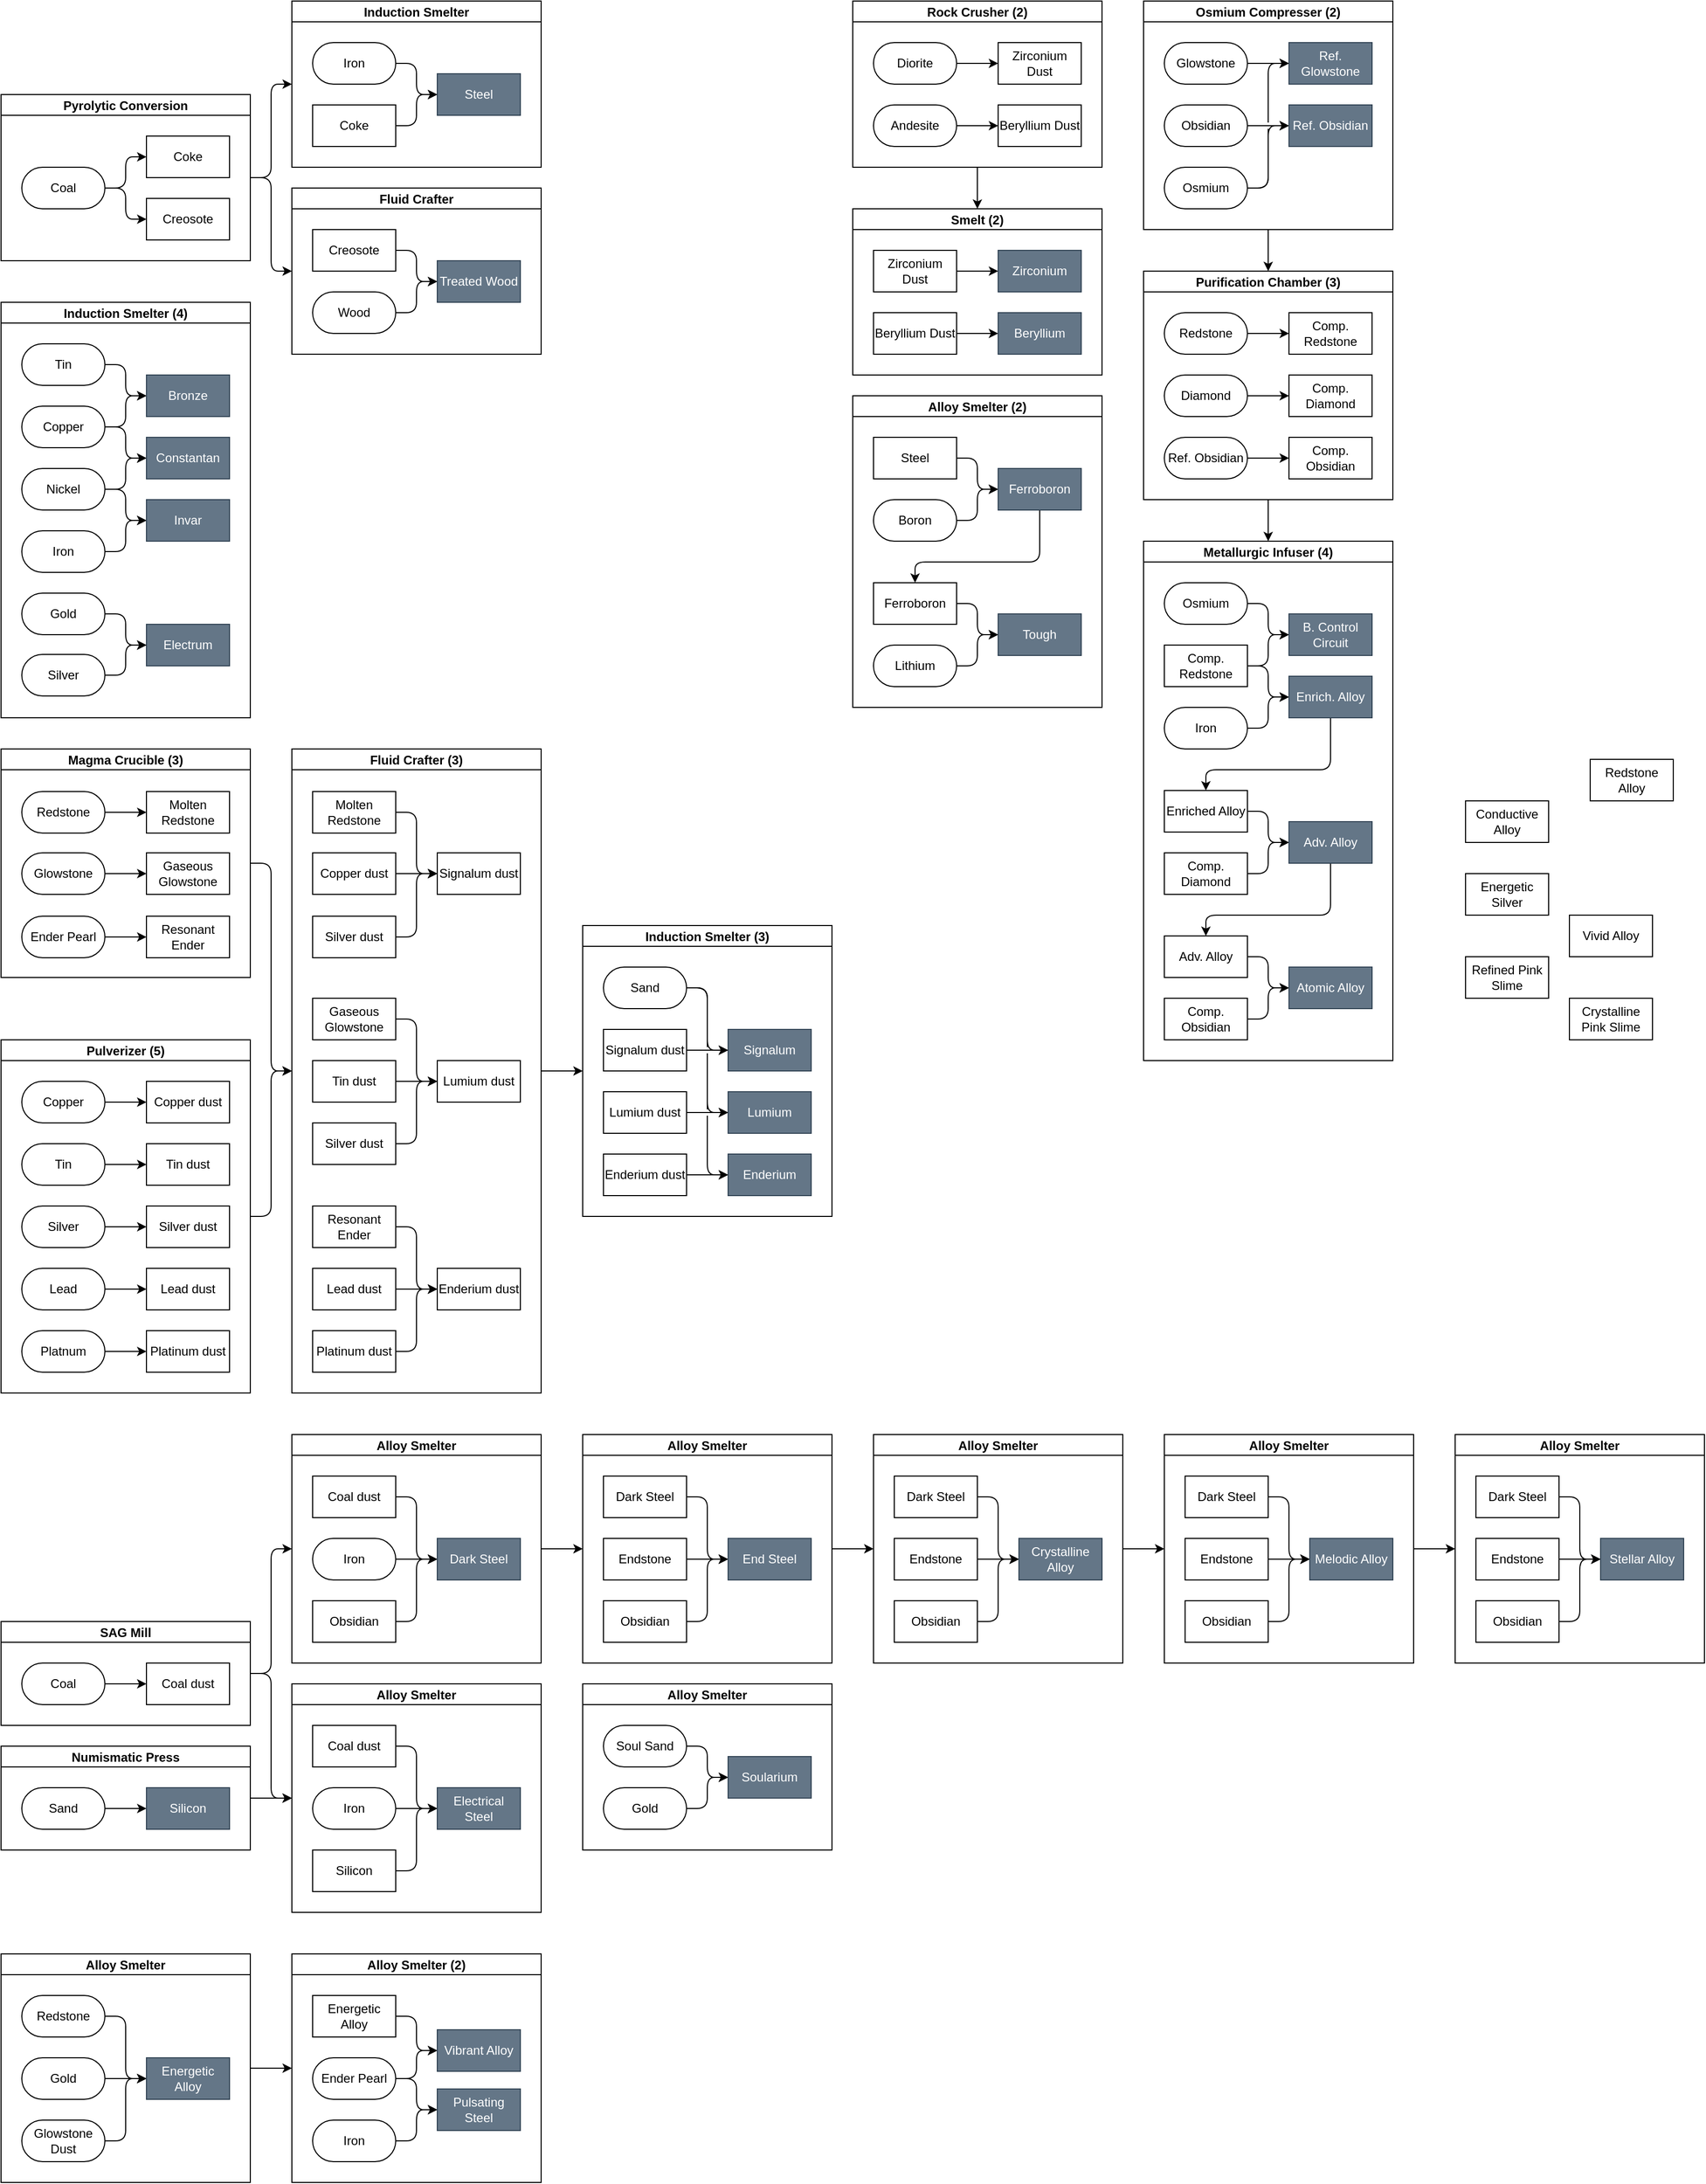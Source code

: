 <mxfile version="13.6.2" type="device" pages="2"><diagram id="4YxR63DLeYtZR1yLN--a" name="Page-1"><mxGraphModel dx="3180" dy="1438" grid="1" gridSize="10" guides="1" tooltips="1" connect="1" arrows="1" fold="1" page="1" pageScale="1" pageWidth="827" pageHeight="1169" math="0" shadow="0"><root><mxCell id="0"/><mxCell id="1" parent="0"/><mxCell id="ZiC1yajwe14GqnfFuprR-22" value="Redstone Alloy" style="rounded=0;whiteSpace=wrap;html=1;" parent="1" vertex="1"><mxGeometry x="730" y="770" width="80" height="40" as="geometry"/></mxCell><mxCell id="ZiC1yajwe14GqnfFuprR-23" value="Conductive Alloy" style="rounded=0;whiteSpace=wrap;html=1;" parent="1" vertex="1"><mxGeometry x="610" y="810" width="80" height="40" as="geometry"/></mxCell><mxCell id="ZiC1yajwe14GqnfFuprR-27" value="Crystalline Pink Slime" style="rounded=0;whiteSpace=wrap;html=1;" parent="1" vertex="1"><mxGeometry x="710" y="1000" width="80" height="40" as="geometry"/></mxCell><mxCell id="ZiC1yajwe14GqnfFuprR-31" value="Energetic Silver" style="rounded=0;whiteSpace=wrap;html=1;" parent="1" vertex="1"><mxGeometry x="610" y="880" width="80" height="40" as="geometry"/></mxCell><mxCell id="ZiC1yajwe14GqnfFuprR-32" value="Vivid Alloy" style="rounded=0;whiteSpace=wrap;html=1;" parent="1" vertex="1"><mxGeometry x="710" y="920" width="80" height="40" as="geometry"/></mxCell><mxCell id="ZiC1yajwe14GqnfFuprR-33" value="Refined Pink Slime" style="rounded=0;whiteSpace=wrap;html=1;" parent="1" vertex="1"><mxGeometry x="610" y="960" width="80" height="40" as="geometry"/></mxCell><mxCell id="gv8k7H9YW-ZdKx_Bjunn-217" style="edgeStyle=orthogonalEdgeStyle;jumpStyle=gap;orthogonalLoop=1;jettySize=auto;html=1;rounded=1;" parent="1" source="ZiC1yajwe14GqnfFuprR-46" target="ZiC1yajwe14GqnfFuprR-97" edge="1"><mxGeometry relative="1" as="geometry"/></mxCell><mxCell id="gv8k7H9YW-ZdKx_Bjunn-218" style="edgeStyle=orthogonalEdgeStyle;jumpStyle=gap;orthogonalLoop=1;jettySize=auto;html=1;rounded=1;" parent="1" source="ZiC1yajwe14GqnfFuprR-46" target="ZiC1yajwe14GqnfFuprR-106" edge="1"><mxGeometry relative="1" as="geometry"/></mxCell><mxCell id="ZiC1yajwe14GqnfFuprR-46" value="Pyrolytic Conversion" style="swimlane;startSize=20;" parent="1" vertex="1"><mxGeometry x="-800" y="130" width="240" height="160" as="geometry"/></mxCell><mxCell id="ZiC1yajwe14GqnfFuprR-47" value="Coal" style="rounded=1;whiteSpace=wrap;html=1;arcSize=50;" parent="ZiC1yajwe14GqnfFuprR-46" vertex="1"><mxGeometry x="20" y="70" width="80" height="40" as="geometry"/></mxCell><mxCell id="gv8k7H9YW-ZdKx_Bjunn-215" value="Creosote" style="rounded=0;whiteSpace=wrap;html=1;" parent="ZiC1yajwe14GqnfFuprR-46" vertex="1"><mxGeometry x="140" y="100" width="80" height="40" as="geometry"/></mxCell><mxCell id="ZiC1yajwe14GqnfFuprR-96" style="edgeStyle=orthogonalEdgeStyle;rounded=1;orthogonalLoop=1;jettySize=auto;html=1;jumpStyle=gap;" parent="ZiC1yajwe14GqnfFuprR-46" source="ZiC1yajwe14GqnfFuprR-47" target="gv8k7H9YW-ZdKx_Bjunn-215" edge="1"><mxGeometry relative="1" as="geometry"><mxPoint x="280" y="160.0" as="targetPoint"/></mxGeometry></mxCell><mxCell id="gv8k7H9YW-ZdKx_Bjunn-216" value="Coke" style="rounded=0;whiteSpace=wrap;html=1;" parent="ZiC1yajwe14GqnfFuprR-46" vertex="1"><mxGeometry x="140" y="40" width="80" height="40" as="geometry"/></mxCell><mxCell id="ZiC1yajwe14GqnfFuprR-51" style="edgeStyle=orthogonalEdgeStyle;rounded=1;orthogonalLoop=1;jettySize=auto;html=1;jumpStyle=gap;" parent="ZiC1yajwe14GqnfFuprR-46" source="ZiC1yajwe14GqnfFuprR-47" target="gv8k7H9YW-ZdKx_Bjunn-216" edge="1"><mxGeometry relative="1" as="geometry"/></mxCell><mxCell id="gv8k7H9YW-ZdKx_Bjunn-93" style="edgeStyle=orthogonalEdgeStyle;jumpStyle=gap;orthogonalLoop=1;jettySize=auto;html=1;rounded=1;" parent="1" source="ZiC1yajwe14GqnfFuprR-72" target="gv8k7H9YW-ZdKx_Bjunn-4" edge="1"><mxGeometry relative="1" as="geometry"/></mxCell><mxCell id="ZiC1yajwe14GqnfFuprR-72" value="Magma Crucible (3)" style="swimlane;startSize=20;" parent="1" vertex="1"><mxGeometry x="-800" y="760" width="240" height="220" as="geometry"/></mxCell><mxCell id="ZiC1yajwe14GqnfFuprR-86" style="edgeStyle=orthogonalEdgeStyle;rounded=1;orthogonalLoop=1;jettySize=auto;html=1;jumpStyle=gap;" parent="ZiC1yajwe14GqnfFuprR-72" source="ZiC1yajwe14GqnfFuprR-78" target="ZiC1yajwe14GqnfFuprR-82" edge="1"><mxGeometry relative="1" as="geometry"/></mxCell><mxCell id="ZiC1yajwe14GqnfFuprR-78" value="Redstone" style="rounded=1;whiteSpace=wrap;html=1;arcSize=50;" parent="ZiC1yajwe14GqnfFuprR-72" vertex="1"><mxGeometry x="20" y="41" width="80" height="40" as="geometry"/></mxCell><mxCell id="ZiC1yajwe14GqnfFuprR-85" style="edgeStyle=orthogonalEdgeStyle;rounded=1;orthogonalLoop=1;jettySize=auto;html=1;jumpStyle=gap;" parent="ZiC1yajwe14GqnfFuprR-72" source="ZiC1yajwe14GqnfFuprR-79" target="ZiC1yajwe14GqnfFuprR-83" edge="1"><mxGeometry relative="1" as="geometry"/></mxCell><mxCell id="ZiC1yajwe14GqnfFuprR-79" value="Glowstone" style="rounded=1;whiteSpace=wrap;html=1;arcSize=50;" parent="ZiC1yajwe14GqnfFuprR-72" vertex="1"><mxGeometry x="20" y="100" width="80" height="40" as="geometry"/></mxCell><mxCell id="ZiC1yajwe14GqnfFuprR-87" style="edgeStyle=orthogonalEdgeStyle;rounded=1;orthogonalLoop=1;jettySize=auto;html=1;jumpStyle=gap;" parent="ZiC1yajwe14GqnfFuprR-72" source="ZiC1yajwe14GqnfFuprR-80" target="ZiC1yajwe14GqnfFuprR-84" edge="1"><mxGeometry relative="1" as="geometry"/></mxCell><mxCell id="ZiC1yajwe14GqnfFuprR-80" value="Ender Pearl" style="rounded=1;whiteSpace=wrap;html=1;arcSize=50;" parent="ZiC1yajwe14GqnfFuprR-72" vertex="1"><mxGeometry x="20" y="161" width="80" height="40" as="geometry"/></mxCell><mxCell id="ZiC1yajwe14GqnfFuprR-82" value="Molten Redstone" style="rounded=0;whiteSpace=wrap;html=1;" parent="ZiC1yajwe14GqnfFuprR-72" vertex="1"><mxGeometry x="140" y="41" width="80" height="40" as="geometry"/></mxCell><mxCell id="ZiC1yajwe14GqnfFuprR-83" value="Gaseous Glowstone" style="rounded=0;whiteSpace=wrap;html=1;" parent="ZiC1yajwe14GqnfFuprR-72" vertex="1"><mxGeometry x="140" y="100" width="80" height="40" as="geometry"/></mxCell><mxCell id="ZiC1yajwe14GqnfFuprR-84" value="Resonant Ender" style="rounded=0;whiteSpace=wrap;html=1;" parent="ZiC1yajwe14GqnfFuprR-72" vertex="1"><mxGeometry x="140" y="161" width="80" height="40" as="geometry"/></mxCell><mxCell id="ZiC1yajwe14GqnfFuprR-89" value="Induction Smelter (4)" style="swimlane;startSize=20;" parent="1" vertex="1"><mxGeometry x="-800" y="330" width="240" height="400" as="geometry"/></mxCell><mxCell id="ZiC1yajwe14GqnfFuprR-90" style="edgeStyle=orthogonalEdgeStyle;rounded=1;orthogonalLoop=1;jettySize=auto;html=1;jumpStyle=gap;" parent="ZiC1yajwe14GqnfFuprR-89" source="ZiC1yajwe14GqnfFuprR-91" target="ZiC1yajwe14GqnfFuprR-94" edge="1"><mxGeometry relative="1" as="geometry"/></mxCell><mxCell id="ZiC1yajwe14GqnfFuprR-116" style="edgeStyle=orthogonalEdgeStyle;rounded=1;orthogonalLoop=1;jettySize=auto;html=1;jumpStyle=gap;" parent="ZiC1yajwe14GqnfFuprR-89" source="ZiC1yajwe14GqnfFuprR-91" target="ZiC1yajwe14GqnfFuprR-115" edge="1"><mxGeometry relative="1" as="geometry"/></mxCell><mxCell id="ZiC1yajwe14GqnfFuprR-91" value="Copper" style="rounded=1;whiteSpace=wrap;html=1;arcSize=50;" parent="ZiC1yajwe14GqnfFuprR-89" vertex="1"><mxGeometry x="20" y="100" width="80" height="40" as="geometry"/></mxCell><mxCell id="ZiC1yajwe14GqnfFuprR-92" style="edgeStyle=orthogonalEdgeStyle;rounded=1;orthogonalLoop=1;jettySize=auto;html=1;entryX=0;entryY=0.5;entryDx=0;entryDy=0;jumpStyle=gap;" parent="ZiC1yajwe14GqnfFuprR-89" source="ZiC1yajwe14GqnfFuprR-93" target="ZiC1yajwe14GqnfFuprR-94" edge="1"><mxGeometry relative="1" as="geometry"/></mxCell><mxCell id="ZiC1yajwe14GqnfFuprR-120" style="edgeStyle=orthogonalEdgeStyle;rounded=1;orthogonalLoop=1;jettySize=auto;html=1;jumpStyle=gap;" parent="ZiC1yajwe14GqnfFuprR-89" source="ZiC1yajwe14GqnfFuprR-93" target="ZiC1yajwe14GqnfFuprR-119" edge="1"><mxGeometry relative="1" as="geometry"/></mxCell><mxCell id="ZiC1yajwe14GqnfFuprR-93" value="Nickel" style="rounded=1;whiteSpace=wrap;html=1;arcSize=50;" parent="ZiC1yajwe14GqnfFuprR-89" vertex="1"><mxGeometry x="20" y="160" width="80" height="40" as="geometry"/></mxCell><mxCell id="ZiC1yajwe14GqnfFuprR-94" value="Constantan" style="rounded=0;whiteSpace=wrap;html=1;fillColor=#647687;strokeColor=#314354;fontColor=#ffffff;" parent="ZiC1yajwe14GqnfFuprR-89" vertex="1"><mxGeometry x="140" y="130" width="80" height="40" as="geometry"/></mxCell><mxCell id="ZiC1yajwe14GqnfFuprR-121" style="edgeStyle=orthogonalEdgeStyle;rounded=1;orthogonalLoop=1;jettySize=auto;html=1;jumpStyle=gap;" parent="ZiC1yajwe14GqnfFuprR-89" source="ZiC1yajwe14GqnfFuprR-113" target="ZiC1yajwe14GqnfFuprR-119" edge="1"><mxGeometry relative="1" as="geometry"/></mxCell><mxCell id="ZiC1yajwe14GqnfFuprR-113" value="Iron" style="rounded=1;whiteSpace=wrap;html=1;arcSize=50;" parent="ZiC1yajwe14GqnfFuprR-89" vertex="1"><mxGeometry x="20" y="220" width="80" height="40" as="geometry"/></mxCell><mxCell id="ZiC1yajwe14GqnfFuprR-117" style="edgeStyle=orthogonalEdgeStyle;rounded=1;orthogonalLoop=1;jettySize=auto;html=1;jumpStyle=gap;" parent="ZiC1yajwe14GqnfFuprR-89" source="ZiC1yajwe14GqnfFuprR-114" target="ZiC1yajwe14GqnfFuprR-115" edge="1"><mxGeometry relative="1" as="geometry"/></mxCell><mxCell id="ZiC1yajwe14GqnfFuprR-114" value="Tin" style="rounded=1;whiteSpace=wrap;html=1;arcSize=50;" parent="ZiC1yajwe14GqnfFuprR-89" vertex="1"><mxGeometry x="20" y="40" width="80" height="40" as="geometry"/></mxCell><mxCell id="ZiC1yajwe14GqnfFuprR-115" value="Bronze" style="rounded=0;whiteSpace=wrap;html=1;fillColor=#647687;strokeColor=#314354;fontColor=#ffffff;" parent="ZiC1yajwe14GqnfFuprR-89" vertex="1"><mxGeometry x="140" y="70" width="80" height="40" as="geometry"/></mxCell><mxCell id="ZiC1yajwe14GqnfFuprR-119" value="Invar" style="rounded=0;whiteSpace=wrap;html=1;fillColor=#647687;strokeColor=#314354;fontColor=#ffffff;" parent="ZiC1yajwe14GqnfFuprR-89" vertex="1"><mxGeometry x="140" y="190" width="80" height="40" as="geometry"/></mxCell><mxCell id="ZiC1yajwe14GqnfFuprR-64" value="Electrum" style="rounded=0;whiteSpace=wrap;html=1;fillColor=#647687;strokeColor=#314354;fontColor=#ffffff;" parent="ZiC1yajwe14GqnfFuprR-89" vertex="1"><mxGeometry x="140" y="310" width="80" height="40" as="geometry"/></mxCell><mxCell id="ZiC1yajwe14GqnfFuprR-61" value="Gold" style="rounded=1;whiteSpace=wrap;html=1;arcSize=50;" parent="ZiC1yajwe14GqnfFuprR-89" vertex="1"><mxGeometry x="20" y="280" width="80" height="40" as="geometry"/></mxCell><mxCell id="ZiC1yajwe14GqnfFuprR-63" value="Silver" style="rounded=1;whiteSpace=wrap;html=1;arcSize=50;" parent="ZiC1yajwe14GqnfFuprR-89" vertex="1"><mxGeometry x="20" y="339" width="80" height="40" as="geometry"/></mxCell><mxCell id="ZiC1yajwe14GqnfFuprR-60" style="edgeStyle=orthogonalEdgeStyle;rounded=1;orthogonalLoop=1;jettySize=auto;html=1;jumpStyle=gap;" parent="ZiC1yajwe14GqnfFuprR-89" source="ZiC1yajwe14GqnfFuprR-61" target="ZiC1yajwe14GqnfFuprR-64" edge="1"><mxGeometry relative="1" as="geometry"/></mxCell><mxCell id="ZiC1yajwe14GqnfFuprR-62" style="edgeStyle=orthogonalEdgeStyle;rounded=1;orthogonalLoop=1;jettySize=auto;html=1;entryX=0;entryY=0.5;entryDx=0;entryDy=0;jumpStyle=gap;" parent="ZiC1yajwe14GqnfFuprR-89" source="ZiC1yajwe14GqnfFuprR-63" target="ZiC1yajwe14GqnfFuprR-64" edge="1"><mxGeometry relative="1" as="geometry"/></mxCell><mxCell id="ZiC1yajwe14GqnfFuprR-97" value="Induction Smelter" style="swimlane;startSize=20;" parent="1" vertex="1"><mxGeometry x="-520" y="40" width="240" height="160" as="geometry"/></mxCell><mxCell id="ZiC1yajwe14GqnfFuprR-100" style="edgeStyle=orthogonalEdgeStyle;rounded=1;orthogonalLoop=1;jettySize=auto;html=1;entryX=0;entryY=0.5;entryDx=0;entryDy=0;jumpStyle=gap;" parent="ZiC1yajwe14GqnfFuprR-97" source="ZiC1yajwe14GqnfFuprR-101" target="ZiC1yajwe14GqnfFuprR-102" edge="1"><mxGeometry relative="1" as="geometry"/></mxCell><mxCell id="ZiC1yajwe14GqnfFuprR-101" value="Iron" style="rounded=1;whiteSpace=wrap;html=1;arcSize=50;" parent="ZiC1yajwe14GqnfFuprR-97" vertex="1"><mxGeometry x="20" y="40" width="80" height="40" as="geometry"/></mxCell><mxCell id="ZiC1yajwe14GqnfFuprR-102" value="Steel" style="rounded=0;whiteSpace=wrap;html=1;fillColor=#647687;strokeColor=#314354;fontColor=#ffffff;" parent="ZiC1yajwe14GqnfFuprR-97" vertex="1"><mxGeometry x="140" y="70" width="80" height="40" as="geometry"/></mxCell><mxCell id="ZiC1yajwe14GqnfFuprR-50" value="Coke" style="rounded=0;whiteSpace=wrap;html=1;" parent="ZiC1yajwe14GqnfFuprR-97" vertex="1"><mxGeometry x="20" y="100" width="80" height="40" as="geometry"/></mxCell><mxCell id="ZiC1yajwe14GqnfFuprR-98" style="edgeStyle=orthogonalEdgeStyle;rounded=1;orthogonalLoop=1;jettySize=auto;html=1;jumpStyle=gap;entryX=0;entryY=0.5;entryDx=0;entryDy=0;" parent="ZiC1yajwe14GqnfFuprR-97" source="ZiC1yajwe14GqnfFuprR-50" target="ZiC1yajwe14GqnfFuprR-102" edge="1"><mxGeometry relative="1" as="geometry"><mxPoint x="80" y="140" as="sourcePoint"/></mxGeometry></mxCell><mxCell id="ZiC1yajwe14GqnfFuprR-106" value="Fluid Crafter" style="swimlane;startSize=20;direction=east;" parent="1" vertex="1"><mxGeometry x="-520" y="220" width="240" height="160" as="geometry"/></mxCell><mxCell id="ZiC1yajwe14GqnfFuprR-107" style="edgeStyle=orthogonalEdgeStyle;rounded=1;orthogonalLoop=1;jettySize=auto;html=1;jumpStyle=gap;" parent="ZiC1yajwe14GqnfFuprR-106" source="ZiC1yajwe14GqnfFuprR-111" target="ZiC1yajwe14GqnfFuprR-110" edge="1"><mxGeometry relative="1" as="geometry"><mxPoint x="100" y="80" as="sourcePoint"/></mxGeometry></mxCell><mxCell id="ZiC1yajwe14GqnfFuprR-108" style="edgeStyle=orthogonalEdgeStyle;rounded=1;orthogonalLoop=1;jettySize=auto;html=1;entryX=0;entryY=0.5;entryDx=0;entryDy=0;jumpStyle=gap;" parent="ZiC1yajwe14GqnfFuprR-106" source="ZiC1yajwe14GqnfFuprR-109" target="ZiC1yajwe14GqnfFuprR-110" edge="1"><mxGeometry relative="1" as="geometry"/></mxCell><mxCell id="ZiC1yajwe14GqnfFuprR-109" value="Wood" style="rounded=1;whiteSpace=wrap;html=1;arcSize=50;" parent="ZiC1yajwe14GqnfFuprR-106" vertex="1"><mxGeometry x="20" y="100" width="80" height="40" as="geometry"/></mxCell><mxCell id="ZiC1yajwe14GqnfFuprR-110" value="Treated Wood" style="rounded=0;whiteSpace=wrap;html=1;fillColor=#647687;strokeColor=#314354;fontColor=#ffffff;" parent="ZiC1yajwe14GqnfFuprR-106" vertex="1"><mxGeometry x="140" y="70" width="80" height="40" as="geometry"/></mxCell><mxCell id="ZiC1yajwe14GqnfFuprR-111" value="Creosote" style="rounded=0;whiteSpace=wrap;html=1;" parent="ZiC1yajwe14GqnfFuprR-106" vertex="1"><mxGeometry x="20" y="40" width="80" height="40" as="geometry"/></mxCell><mxCell id="gv8k7H9YW-ZdKx_Bjunn-94" style="edgeStyle=orthogonalEdgeStyle;jumpStyle=gap;orthogonalLoop=1;jettySize=auto;html=1;rounded=1;" parent="1" source="gv8k7H9YW-ZdKx_Bjunn-4" target="gv8k7H9YW-ZdKx_Bjunn-32" edge="1"><mxGeometry relative="1" as="geometry"/></mxCell><mxCell id="gv8k7H9YW-ZdKx_Bjunn-4" value="Fluid Crafter (3)" style="swimlane;startSize=20;" parent="1" vertex="1"><mxGeometry x="-520" y="760" width="240" height="620" as="geometry"/></mxCell><mxCell id="gv8k7H9YW-ZdKx_Bjunn-23" style="edgeStyle=orthogonalEdgeStyle;rounded=1;orthogonalLoop=1;jettySize=auto;html=1;entryX=0;entryY=0.5;entryDx=0;entryDy=0;jumpStyle=gap;" parent="gv8k7H9YW-ZdKx_Bjunn-4" source="gv8k7H9YW-ZdKx_Bjunn-11" target="gv8k7H9YW-ZdKx_Bjunn-20" edge="1"><mxGeometry relative="1" as="geometry"/></mxCell><mxCell id="gv8k7H9YW-ZdKx_Bjunn-11" value="Molten Redstone" style="rounded=0;whiteSpace=wrap;html=1;" parent="gv8k7H9YW-ZdKx_Bjunn-4" vertex="1"><mxGeometry x="20" y="41" width="80" height="40" as="geometry"/></mxCell><mxCell id="gv8k7H9YW-ZdKx_Bjunn-22" style="edgeStyle=orthogonalEdgeStyle;rounded=1;orthogonalLoop=1;jettySize=auto;html=1;entryX=0;entryY=0.5;entryDx=0;entryDy=0;jumpStyle=gap;" parent="gv8k7H9YW-ZdKx_Bjunn-4" source="gv8k7H9YW-ZdKx_Bjunn-12" target="gv8k7H9YW-ZdKx_Bjunn-20" edge="1"><mxGeometry relative="1" as="geometry"/></mxCell><mxCell id="gv8k7H9YW-ZdKx_Bjunn-12" value="Silver dust" style="rounded=0;whiteSpace=wrap;html=1;" parent="gv8k7H9YW-ZdKx_Bjunn-4" vertex="1"><mxGeometry x="20" y="161" width="80" height="40" as="geometry"/></mxCell><mxCell id="gv8k7H9YW-ZdKx_Bjunn-27" style="edgeStyle=orthogonalEdgeStyle;rounded=1;orthogonalLoop=1;jettySize=auto;html=1;entryX=0;entryY=0.5;entryDx=0;entryDy=0;jumpStyle=gap;" parent="gv8k7H9YW-ZdKx_Bjunn-4" source="gv8k7H9YW-ZdKx_Bjunn-13" target="gv8k7H9YW-ZdKx_Bjunn-24" edge="1"><mxGeometry relative="1" as="geometry"/></mxCell><mxCell id="gv8k7H9YW-ZdKx_Bjunn-13" value="Gaseous Glowstone" style="rounded=0;whiteSpace=wrap;html=1;" parent="gv8k7H9YW-ZdKx_Bjunn-4" vertex="1"><mxGeometry x="20" y="240" width="80" height="40" as="geometry"/></mxCell><mxCell id="gv8k7H9YW-ZdKx_Bjunn-21" style="edgeStyle=orthogonalEdgeStyle;rounded=1;orthogonalLoop=1;jettySize=auto;html=1;jumpStyle=gap;" parent="gv8k7H9YW-ZdKx_Bjunn-4" source="gv8k7H9YW-ZdKx_Bjunn-14" target="gv8k7H9YW-ZdKx_Bjunn-20" edge="1"><mxGeometry relative="1" as="geometry"/></mxCell><mxCell id="gv8k7H9YW-ZdKx_Bjunn-14" value="Copper dust" style="rounded=0;whiteSpace=wrap;html=1;" parent="gv8k7H9YW-ZdKx_Bjunn-4" vertex="1"><mxGeometry x="20" y="100" width="80" height="40" as="geometry"/></mxCell><mxCell id="gv8k7H9YW-ZdKx_Bjunn-25" style="edgeStyle=orthogonalEdgeStyle;rounded=1;orthogonalLoop=1;jettySize=auto;html=1;jumpStyle=gap;" parent="gv8k7H9YW-ZdKx_Bjunn-4" source="gv8k7H9YW-ZdKx_Bjunn-15" target="gv8k7H9YW-ZdKx_Bjunn-24" edge="1"><mxGeometry relative="1" as="geometry"/></mxCell><mxCell id="gv8k7H9YW-ZdKx_Bjunn-15" value="Tin dust" style="rounded=0;whiteSpace=wrap;html=1;" parent="gv8k7H9YW-ZdKx_Bjunn-4" vertex="1"><mxGeometry x="20" y="300" width="80" height="40" as="geometry"/></mxCell><mxCell id="gv8k7H9YW-ZdKx_Bjunn-26" style="edgeStyle=orthogonalEdgeStyle;rounded=1;orthogonalLoop=1;jettySize=auto;html=1;entryX=0;entryY=0.5;entryDx=0;entryDy=0;jumpStyle=gap;" parent="gv8k7H9YW-ZdKx_Bjunn-4" source="gv8k7H9YW-ZdKx_Bjunn-16" target="gv8k7H9YW-ZdKx_Bjunn-24" edge="1"><mxGeometry relative="1" as="geometry"/></mxCell><mxCell id="gv8k7H9YW-ZdKx_Bjunn-16" value="Silver dust" style="rounded=0;whiteSpace=wrap;html=1;" parent="gv8k7H9YW-ZdKx_Bjunn-4" vertex="1"><mxGeometry x="20" y="360" width="80" height="40" as="geometry"/></mxCell><mxCell id="gv8k7H9YW-ZdKx_Bjunn-31" style="edgeStyle=orthogonalEdgeStyle;rounded=1;orthogonalLoop=1;jettySize=auto;html=1;entryX=0;entryY=0.5;entryDx=0;entryDy=0;jumpStyle=gap;" parent="gv8k7H9YW-ZdKx_Bjunn-4" source="gv8k7H9YW-ZdKx_Bjunn-17" target="gv8k7H9YW-ZdKx_Bjunn-28" edge="1"><mxGeometry relative="1" as="geometry"/></mxCell><mxCell id="gv8k7H9YW-ZdKx_Bjunn-17" value="Resonant Ender" style="rounded=0;whiteSpace=wrap;html=1;" parent="gv8k7H9YW-ZdKx_Bjunn-4" vertex="1"><mxGeometry x="20" y="440" width="80" height="40" as="geometry"/></mxCell><mxCell id="gv8k7H9YW-ZdKx_Bjunn-29" style="edgeStyle=orthogonalEdgeStyle;rounded=1;orthogonalLoop=1;jettySize=auto;html=1;jumpStyle=gap;" parent="gv8k7H9YW-ZdKx_Bjunn-4" source="gv8k7H9YW-ZdKx_Bjunn-18" target="gv8k7H9YW-ZdKx_Bjunn-28" edge="1"><mxGeometry relative="1" as="geometry"/></mxCell><mxCell id="gv8k7H9YW-ZdKx_Bjunn-18" value="Lead dust" style="rounded=0;whiteSpace=wrap;html=1;" parent="gv8k7H9YW-ZdKx_Bjunn-4" vertex="1"><mxGeometry x="20" y="500" width="80" height="40" as="geometry"/></mxCell><mxCell id="gv8k7H9YW-ZdKx_Bjunn-30" style="edgeStyle=orthogonalEdgeStyle;rounded=1;orthogonalLoop=1;jettySize=auto;html=1;entryX=0;entryY=0.5;entryDx=0;entryDy=0;jumpStyle=gap;" parent="gv8k7H9YW-ZdKx_Bjunn-4" source="gv8k7H9YW-ZdKx_Bjunn-19" target="gv8k7H9YW-ZdKx_Bjunn-28" edge="1"><mxGeometry relative="1" as="geometry"/></mxCell><mxCell id="gv8k7H9YW-ZdKx_Bjunn-19" value="Platinum dust" style="rounded=0;whiteSpace=wrap;html=1;" parent="gv8k7H9YW-ZdKx_Bjunn-4" vertex="1"><mxGeometry x="20" y="560" width="80" height="40" as="geometry"/></mxCell><mxCell id="gv8k7H9YW-ZdKx_Bjunn-20" value="Signalum dust" style="rounded=0;whiteSpace=wrap;html=1;" parent="gv8k7H9YW-ZdKx_Bjunn-4" vertex="1"><mxGeometry x="140" y="100" width="80" height="40" as="geometry"/></mxCell><mxCell id="gv8k7H9YW-ZdKx_Bjunn-24" value="Lumium dust" style="rounded=0;whiteSpace=wrap;html=1;" parent="gv8k7H9YW-ZdKx_Bjunn-4" vertex="1"><mxGeometry x="140" y="300" width="80" height="40" as="geometry"/></mxCell><mxCell id="gv8k7H9YW-ZdKx_Bjunn-28" value="Enderium dust" style="rounded=0;whiteSpace=wrap;html=1;" parent="gv8k7H9YW-ZdKx_Bjunn-4" vertex="1"><mxGeometry x="140" y="500" width="80" height="40" as="geometry"/></mxCell><mxCell id="gv8k7H9YW-ZdKx_Bjunn-32" value="Induction Smelter (3)" style="swimlane;startSize=20;" parent="1" vertex="1"><mxGeometry x="-240" y="930" width="240" height="280" as="geometry"/></mxCell><mxCell id="gv8k7H9YW-ZdKx_Bjunn-36" value="Signalum" style="rounded=0;whiteSpace=wrap;html=1;fillColor=#647687;strokeColor=#314354;fontColor=#ffffff;" parent="gv8k7H9YW-ZdKx_Bjunn-32" vertex="1"><mxGeometry x="140" y="100" width="80" height="40" as="geometry"/></mxCell><mxCell id="gv8k7H9YW-ZdKx_Bjunn-38" style="edgeStyle=orthogonalEdgeStyle;rounded=1;orthogonalLoop=1;jettySize=auto;html=1;jumpStyle=gap;" parent="gv8k7H9YW-ZdKx_Bjunn-32" source="gv8k7H9YW-ZdKx_Bjunn-37" target="gv8k7H9YW-ZdKx_Bjunn-36" edge="1"><mxGeometry relative="1" as="geometry"/></mxCell><mxCell id="gv8k7H9YW-ZdKx_Bjunn-37" value="Signalum dust" style="rounded=0;whiteSpace=wrap;html=1;" parent="gv8k7H9YW-ZdKx_Bjunn-32" vertex="1"><mxGeometry x="20" y="100" width="80" height="40" as="geometry"/></mxCell><mxCell id="gv8k7H9YW-ZdKx_Bjunn-39" style="edgeStyle=orthogonalEdgeStyle;rounded=1;orthogonalLoop=1;jettySize=auto;html=1;jumpStyle=gap;" parent="gv8k7H9YW-ZdKx_Bjunn-32" source="gv8k7H9YW-ZdKx_Bjunn-40" target="gv8k7H9YW-ZdKx_Bjunn-41" edge="1"><mxGeometry relative="1" as="geometry"/></mxCell><mxCell id="gv8k7H9YW-ZdKx_Bjunn-40" value="Enderium dust" style="rounded=0;whiteSpace=wrap;html=1;" parent="gv8k7H9YW-ZdKx_Bjunn-32" vertex="1"><mxGeometry x="20" y="220" width="80" height="40" as="geometry"/></mxCell><mxCell id="gv8k7H9YW-ZdKx_Bjunn-41" value="Enderium" style="rounded=0;whiteSpace=wrap;html=1;fillColor=#647687;strokeColor=#314354;fontColor=#ffffff;" parent="gv8k7H9YW-ZdKx_Bjunn-32" vertex="1"><mxGeometry x="140" y="220" width="80" height="40" as="geometry"/></mxCell><mxCell id="gv8k7H9YW-ZdKx_Bjunn-47" style="edgeStyle=orthogonalEdgeStyle;rounded=1;orthogonalLoop=1;jettySize=auto;html=1;jumpStyle=gap;" parent="gv8k7H9YW-ZdKx_Bjunn-32" source="gv8k7H9YW-ZdKx_Bjunn-45" target="gv8k7H9YW-ZdKx_Bjunn-46" edge="1"><mxGeometry relative="1" as="geometry"/></mxCell><mxCell id="gv8k7H9YW-ZdKx_Bjunn-45" value="Lumium dust" style="rounded=0;whiteSpace=wrap;html=1;" parent="gv8k7H9YW-ZdKx_Bjunn-32" vertex="1"><mxGeometry x="20" y="160" width="80" height="40" as="geometry"/></mxCell><mxCell id="gv8k7H9YW-ZdKx_Bjunn-46" value="Lumium" style="rounded=0;whiteSpace=wrap;html=1;fillColor=#647687;strokeColor=#314354;fontColor=#ffffff;" parent="gv8k7H9YW-ZdKx_Bjunn-32" vertex="1"><mxGeometry x="140" y="160" width="80" height="40" as="geometry"/></mxCell><mxCell id="gv8k7H9YW-ZdKx_Bjunn-48" value="Sand" style="rounded=1;whiteSpace=wrap;html=1;arcSize=50;glass=0;sketch=0;shadow=0;" parent="gv8k7H9YW-ZdKx_Bjunn-32" vertex="1"><mxGeometry x="20" y="40" width="80" height="40" as="geometry"/></mxCell><mxCell id="gv8k7H9YW-ZdKx_Bjunn-49" style="edgeStyle=orthogonalEdgeStyle;rounded=1;orthogonalLoop=1;jettySize=auto;html=1;entryX=0;entryY=0.5;entryDx=0;entryDy=0;jumpStyle=gap;" parent="gv8k7H9YW-ZdKx_Bjunn-32" source="gv8k7H9YW-ZdKx_Bjunn-48" target="gv8k7H9YW-ZdKx_Bjunn-41" edge="1"><mxGeometry relative="1" as="geometry"/></mxCell><mxCell id="gv8k7H9YW-ZdKx_Bjunn-50" style="edgeStyle=orthogonalEdgeStyle;rounded=1;orthogonalLoop=1;jettySize=auto;html=1;entryX=0;entryY=0.5;entryDx=0;entryDy=0;jumpStyle=gap;" parent="gv8k7H9YW-ZdKx_Bjunn-32" source="gv8k7H9YW-ZdKx_Bjunn-48" target="gv8k7H9YW-ZdKx_Bjunn-46" edge="1"><mxGeometry relative="1" as="geometry"/></mxCell><mxCell id="gv8k7H9YW-ZdKx_Bjunn-51" style="edgeStyle=orthogonalEdgeStyle;rounded=1;orthogonalLoop=1;jettySize=auto;html=1;entryX=0;entryY=0.5;entryDx=0;entryDy=0;jumpStyle=gap;" parent="gv8k7H9YW-ZdKx_Bjunn-32" source="gv8k7H9YW-ZdKx_Bjunn-48" target="gv8k7H9YW-ZdKx_Bjunn-36" edge="1"><mxGeometry relative="1" as="geometry"/></mxCell><mxCell id="gv8k7H9YW-ZdKx_Bjunn-116" style="edgeStyle=orthogonalEdgeStyle;jumpStyle=gap;orthogonalLoop=1;jettySize=auto;html=1;exitX=0.5;exitY=1;exitDx=0;exitDy=0;rounded=1;" parent="gv8k7H9YW-ZdKx_Bjunn-32" source="gv8k7H9YW-ZdKx_Bjunn-46" target="gv8k7H9YW-ZdKx_Bjunn-46" edge="1"><mxGeometry relative="1" as="geometry"/></mxCell><mxCell id="gv8k7H9YW-ZdKx_Bjunn-92" style="edgeStyle=orthogonalEdgeStyle;jumpStyle=gap;orthogonalLoop=1;jettySize=auto;html=1;rounded=1;" parent="1" source="gv8k7H9YW-ZdKx_Bjunn-60" target="gv8k7H9YW-ZdKx_Bjunn-4" edge="1"><mxGeometry relative="1" as="geometry"/></mxCell><mxCell id="gv8k7H9YW-ZdKx_Bjunn-60" value="Pulverizer (5)" style="swimlane;startSize=20;" parent="1" vertex="1"><mxGeometry x="-800" y="1040" width="240" height="340" as="geometry"/></mxCell><mxCell id="gv8k7H9YW-ZdKx_Bjunn-91" style="edgeStyle=orthogonalEdgeStyle;jumpStyle=gap;orthogonalLoop=1;jettySize=auto;html=1;rounded=1;" parent="gv8k7H9YW-ZdKx_Bjunn-60" source="gv8k7H9YW-ZdKx_Bjunn-63" target="gv8k7H9YW-ZdKx_Bjunn-80" edge="1"><mxGeometry relative="1" as="geometry"/></mxCell><mxCell id="gv8k7H9YW-ZdKx_Bjunn-63" value="Copper" style="rounded=1;whiteSpace=wrap;html=1;arcSize=50;" parent="gv8k7H9YW-ZdKx_Bjunn-60" vertex="1"><mxGeometry x="20" y="40" width="80" height="40" as="geometry"/></mxCell><mxCell id="gv8k7H9YW-ZdKx_Bjunn-89" style="edgeStyle=orthogonalEdgeStyle;jumpStyle=gap;orthogonalLoop=1;jettySize=auto;html=1;rounded=1;" parent="gv8k7H9YW-ZdKx_Bjunn-60" source="gv8k7H9YW-ZdKx_Bjunn-66" target="gv8k7H9YW-ZdKx_Bjunn-82" edge="1"><mxGeometry relative="1" as="geometry"/></mxCell><mxCell id="gv8k7H9YW-ZdKx_Bjunn-66" value="Silver" style="rounded=1;whiteSpace=wrap;html=1;arcSize=50;" parent="gv8k7H9YW-ZdKx_Bjunn-60" vertex="1"><mxGeometry x="20" y="160" width="80" height="40" as="geometry"/></mxCell><mxCell id="gv8k7H9YW-ZdKx_Bjunn-87" style="edgeStyle=orthogonalEdgeStyle;jumpStyle=gap;orthogonalLoop=1;jettySize=auto;html=1;rounded=1;" parent="gv8k7H9YW-ZdKx_Bjunn-60" source="gv8k7H9YW-ZdKx_Bjunn-69" target="gv8k7H9YW-ZdKx_Bjunn-84" edge="1"><mxGeometry relative="1" as="geometry"/></mxCell><mxCell id="gv8k7H9YW-ZdKx_Bjunn-69" value="Lead" style="rounded=1;whiteSpace=wrap;html=1;arcSize=50;" parent="gv8k7H9YW-ZdKx_Bjunn-60" vertex="1"><mxGeometry x="20" y="220" width="80" height="40" as="geometry"/></mxCell><mxCell id="gv8k7H9YW-ZdKx_Bjunn-90" style="edgeStyle=orthogonalEdgeStyle;jumpStyle=gap;orthogonalLoop=1;jettySize=auto;html=1;rounded=1;" parent="gv8k7H9YW-ZdKx_Bjunn-60" source="gv8k7H9YW-ZdKx_Bjunn-71" target="gv8k7H9YW-ZdKx_Bjunn-81" edge="1"><mxGeometry relative="1" as="geometry"/></mxCell><mxCell id="gv8k7H9YW-ZdKx_Bjunn-71" value="Tin" style="rounded=1;whiteSpace=wrap;html=1;arcSize=50;" parent="gv8k7H9YW-ZdKx_Bjunn-60" vertex="1"><mxGeometry x="20" y="100" width="80" height="40" as="geometry"/></mxCell><mxCell id="gv8k7H9YW-ZdKx_Bjunn-86" style="edgeStyle=orthogonalEdgeStyle;jumpStyle=gap;orthogonalLoop=1;jettySize=auto;html=1;rounded=1;" parent="gv8k7H9YW-ZdKx_Bjunn-60" source="gv8k7H9YW-ZdKx_Bjunn-75" target="gv8k7H9YW-ZdKx_Bjunn-85" edge="1"><mxGeometry relative="1" as="geometry"/></mxCell><mxCell id="gv8k7H9YW-ZdKx_Bjunn-75" value="Platnum" style="rounded=1;whiteSpace=wrap;html=1;arcSize=50;" parent="gv8k7H9YW-ZdKx_Bjunn-60" vertex="1"><mxGeometry x="20" y="280" width="80" height="40" as="geometry"/></mxCell><mxCell id="gv8k7H9YW-ZdKx_Bjunn-80" value="Copper dust" style="rounded=0;whiteSpace=wrap;html=1;" parent="gv8k7H9YW-ZdKx_Bjunn-60" vertex="1"><mxGeometry x="140" y="40" width="80" height="40" as="geometry"/></mxCell><mxCell id="gv8k7H9YW-ZdKx_Bjunn-81" value="Tin dust" style="rounded=0;whiteSpace=wrap;html=1;" parent="gv8k7H9YW-ZdKx_Bjunn-60" vertex="1"><mxGeometry x="140" y="100" width="80" height="40" as="geometry"/></mxCell><mxCell id="gv8k7H9YW-ZdKx_Bjunn-82" value="Silver dust" style="rounded=0;whiteSpace=wrap;html=1;" parent="gv8k7H9YW-ZdKx_Bjunn-60" vertex="1"><mxGeometry x="140" y="160" width="80" height="40" as="geometry"/></mxCell><mxCell id="gv8k7H9YW-ZdKx_Bjunn-84" value="Lead dust" style="rounded=0;whiteSpace=wrap;html=1;" parent="gv8k7H9YW-ZdKx_Bjunn-60" vertex="1"><mxGeometry x="140" y="220" width="80" height="40" as="geometry"/></mxCell><mxCell id="gv8k7H9YW-ZdKx_Bjunn-85" value="Platinum dust" style="rounded=0;whiteSpace=wrap;html=1;" parent="gv8k7H9YW-ZdKx_Bjunn-60" vertex="1"><mxGeometry x="140" y="280" width="80" height="40" as="geometry"/></mxCell><mxCell id="gv8k7H9YW-ZdKx_Bjunn-95" value="Alloy Smelter (2)" style="swimlane;startSize=20;" parent="1" vertex="1"><mxGeometry x="20" y="420" width="240" height="300" as="geometry"/></mxCell><mxCell id="gv8k7H9YW-ZdKx_Bjunn-96" style="edgeStyle=orthogonalEdgeStyle;rounded=1;orthogonalLoop=1;jettySize=auto;html=1;jumpStyle=gap;" parent="gv8k7H9YW-ZdKx_Bjunn-95" source="gv8k7H9YW-ZdKx_Bjunn-100" target="gv8k7H9YW-ZdKx_Bjunn-99" edge="1"><mxGeometry relative="1" as="geometry"><mxPoint x="100" y="60" as="sourcePoint"/></mxGeometry></mxCell><mxCell id="gv8k7H9YW-ZdKx_Bjunn-97" style="edgeStyle=orthogonalEdgeStyle;rounded=1;orthogonalLoop=1;jettySize=auto;html=1;entryX=0;entryY=0.5;entryDx=0;entryDy=0;jumpStyle=gap;" parent="gv8k7H9YW-ZdKx_Bjunn-95" source="gv8k7H9YW-ZdKx_Bjunn-98" target="gv8k7H9YW-ZdKx_Bjunn-99" edge="1"><mxGeometry relative="1" as="geometry"/></mxCell><mxCell id="gv8k7H9YW-ZdKx_Bjunn-98" value="Steel" style="rounded=0;whiteSpace=wrap;html=1;arcSize=50;" parent="gv8k7H9YW-ZdKx_Bjunn-95" vertex="1"><mxGeometry x="20" y="40" width="80" height="40" as="geometry"/></mxCell><mxCell id="gv8k7H9YW-ZdKx_Bjunn-114" style="edgeStyle=orthogonalEdgeStyle;jumpStyle=gap;orthogonalLoop=1;jettySize=auto;html=1;rounded=1;" parent="gv8k7H9YW-ZdKx_Bjunn-95" source="gv8k7H9YW-ZdKx_Bjunn-99" target="gv8k7H9YW-ZdKx_Bjunn-181" edge="1"><mxGeometry relative="1" as="geometry"><Array as="points"><mxPoint x="180" y="160"/><mxPoint x="60" y="160"/></Array></mxGeometry></mxCell><mxCell id="gv8k7H9YW-ZdKx_Bjunn-99" value="Ferroboron" style="rounded=0;whiteSpace=wrap;html=1;fillColor=#647687;strokeColor=#314354;fontColor=#ffffff;" parent="gv8k7H9YW-ZdKx_Bjunn-95" vertex="1"><mxGeometry x="140" y="70" width="80" height="40" as="geometry"/></mxCell><mxCell id="gv8k7H9YW-ZdKx_Bjunn-100" value="Boron" style="rounded=1;whiteSpace=wrap;html=1;arcSize=50;" parent="gv8k7H9YW-ZdKx_Bjunn-95" vertex="1"><mxGeometry x="20" y="100" width="80" height="40" as="geometry"/></mxCell><mxCell id="gv8k7H9YW-ZdKx_Bjunn-113" style="edgeStyle=orthogonalEdgeStyle;jumpStyle=gap;orthogonalLoop=1;jettySize=auto;html=1;rounded=1;" parent="gv8k7H9YW-ZdKx_Bjunn-95" source="gv8k7H9YW-ZdKx_Bjunn-111" target="gv8k7H9YW-ZdKx_Bjunn-112" edge="1"><mxGeometry relative="1" as="geometry"/></mxCell><mxCell id="gv8k7H9YW-ZdKx_Bjunn-111" value="Lithium" style="rounded=1;whiteSpace=wrap;html=1;arcSize=50;" parent="gv8k7H9YW-ZdKx_Bjunn-95" vertex="1"><mxGeometry x="20" y="240" width="80" height="40" as="geometry"/></mxCell><mxCell id="gv8k7H9YW-ZdKx_Bjunn-112" value="Tough" style="rounded=0;whiteSpace=wrap;html=1;fillColor=#647687;strokeColor=#314354;fontColor=#ffffff;" parent="gv8k7H9YW-ZdKx_Bjunn-95" vertex="1"><mxGeometry x="140" y="210" width="80" height="40" as="geometry"/></mxCell><mxCell id="gv8k7H9YW-ZdKx_Bjunn-182" style="edgeStyle=orthogonalEdgeStyle;jumpStyle=gap;orthogonalLoop=1;jettySize=auto;html=1;rounded=1;" parent="gv8k7H9YW-ZdKx_Bjunn-95" source="gv8k7H9YW-ZdKx_Bjunn-181" target="gv8k7H9YW-ZdKx_Bjunn-112" edge="1"><mxGeometry relative="1" as="geometry"/></mxCell><mxCell id="gv8k7H9YW-ZdKx_Bjunn-181" value="Ferroboron" style="rounded=0;whiteSpace=wrap;html=1;" parent="gv8k7H9YW-ZdKx_Bjunn-95" vertex="1"><mxGeometry x="20" y="180" width="80" height="40" as="geometry"/></mxCell><mxCell id="I_L7GGCigzOf0ZZHjbpu-13" style="edgeStyle=orthogonalEdgeStyle;rounded=1;orthogonalLoop=1;jettySize=auto;html=1;" edge="1" parent="1" source="gv8k7H9YW-ZdKx_Bjunn-117" target="I_L7GGCigzOf0ZZHjbpu-1"><mxGeometry relative="1" as="geometry"/></mxCell><mxCell id="gv8k7H9YW-ZdKx_Bjunn-117" value="Rock Crusher (2)" style="swimlane;startSize=20;" parent="1" vertex="1"><mxGeometry x="20" y="40" width="240" height="160" as="geometry"/></mxCell><mxCell id="gv8k7H9YW-ZdKx_Bjunn-118" style="edgeStyle=orthogonalEdgeStyle;rounded=1;orthogonalLoop=1;jettySize=auto;html=1;jumpStyle=gap;" parent="gv8k7H9YW-ZdKx_Bjunn-117" source="gv8k7H9YW-ZdKx_Bjunn-122" target="gv8k7H9YW-ZdKx_Bjunn-121" edge="1"><mxGeometry relative="1" as="geometry"><mxPoint x="100" y="60" as="sourcePoint"/></mxGeometry></mxCell><mxCell id="gv8k7H9YW-ZdKx_Bjunn-124" style="edgeStyle=orthogonalEdgeStyle;jumpStyle=gap;orthogonalLoop=1;jettySize=auto;html=1;rounded=1;" parent="gv8k7H9YW-ZdKx_Bjunn-117" source="gv8k7H9YW-ZdKx_Bjunn-120" target="gv8k7H9YW-ZdKx_Bjunn-123" edge="1"><mxGeometry relative="1" as="geometry"/></mxCell><mxCell id="gv8k7H9YW-ZdKx_Bjunn-120" value="Andesite" style="rounded=1;whiteSpace=wrap;html=1;arcSize=50;" parent="gv8k7H9YW-ZdKx_Bjunn-117" vertex="1"><mxGeometry x="20" y="100" width="80" height="40" as="geometry"/></mxCell><mxCell id="gv8k7H9YW-ZdKx_Bjunn-121" value="Zirconium Dust" style="rounded=0;whiteSpace=wrap;html=1;" parent="gv8k7H9YW-ZdKx_Bjunn-117" vertex="1"><mxGeometry x="140" y="40" width="80" height="40" as="geometry"/></mxCell><mxCell id="gv8k7H9YW-ZdKx_Bjunn-122" value="Diorite" style="rounded=1;whiteSpace=wrap;html=1;arcSize=50;" parent="gv8k7H9YW-ZdKx_Bjunn-117" vertex="1"><mxGeometry x="20" y="40" width="80" height="40" as="geometry"/></mxCell><mxCell id="gv8k7H9YW-ZdKx_Bjunn-123" value="Beryllium Dust" style="rounded=0;whiteSpace=wrap;html=1;" parent="gv8k7H9YW-ZdKx_Bjunn-117" vertex="1"><mxGeometry x="140" y="100" width="80" height="40" as="geometry"/></mxCell><mxCell id="gv8k7H9YW-ZdKx_Bjunn-213" style="edgeStyle=orthogonalEdgeStyle;jumpStyle=gap;orthogonalLoop=1;jettySize=auto;html=1;rounded=1;" parent="1" source="gv8k7H9YW-ZdKx_Bjunn-126" target="gv8k7H9YW-ZdKx_Bjunn-143" edge="1"><mxGeometry relative="1" as="geometry"><mxPoint x="430" y="350" as="targetPoint"/></mxGeometry></mxCell><mxCell id="gv8k7H9YW-ZdKx_Bjunn-126" value="Osmium Compresser (2)" style="swimlane;startSize=20;" parent="1" vertex="1"><mxGeometry x="300" y="40" width="240" height="220" as="geometry"/></mxCell><mxCell id="gv8k7H9YW-ZdKx_Bjunn-140" style="edgeStyle=orthogonalEdgeStyle;jumpStyle=gap;orthogonalLoop=1;jettySize=auto;html=1;rounded=1;" parent="gv8k7H9YW-ZdKx_Bjunn-126" source="gv8k7H9YW-ZdKx_Bjunn-129" target="gv8k7H9YW-ZdKx_Bjunn-131" edge="1"><mxGeometry relative="1" as="geometry"/></mxCell><mxCell id="gv8k7H9YW-ZdKx_Bjunn-129" value="Glowstone" style="rounded=1;whiteSpace=wrap;html=1;arcSize=50;" parent="gv8k7H9YW-ZdKx_Bjunn-126" vertex="1"><mxGeometry x="20" y="40" width="80" height="40" as="geometry"/></mxCell><mxCell id="gv8k7H9YW-ZdKx_Bjunn-131" value="Ref. Glowstone" style="rounded=0;whiteSpace=wrap;html=1;fillColor=#647687;strokeColor=#314354;fontColor=#ffffff;" parent="gv8k7H9YW-ZdKx_Bjunn-126" vertex="1"><mxGeometry x="140" y="40" width="80" height="40" as="geometry"/></mxCell><mxCell id="gv8k7H9YW-ZdKx_Bjunn-139" style="edgeStyle=orthogonalEdgeStyle;jumpStyle=gap;orthogonalLoop=1;jettySize=auto;html=1;rounded=1;" parent="gv8k7H9YW-ZdKx_Bjunn-126" source="gv8k7H9YW-ZdKx_Bjunn-132" target="gv8k7H9YW-ZdKx_Bjunn-137" edge="1"><mxGeometry relative="1" as="geometry"/></mxCell><mxCell id="gv8k7H9YW-ZdKx_Bjunn-132" value="Obsidian" style="rounded=1;whiteSpace=wrap;html=1;arcSize=50;" parent="gv8k7H9YW-ZdKx_Bjunn-126" vertex="1"><mxGeometry x="20" y="100" width="80" height="40" as="geometry"/></mxCell><mxCell id="gv8k7H9YW-ZdKx_Bjunn-141" style="edgeStyle=orthogonalEdgeStyle;jumpStyle=gap;orthogonalLoop=1;jettySize=auto;html=1;entryX=0;entryY=0.5;entryDx=0;entryDy=0;rounded=1;" parent="gv8k7H9YW-ZdKx_Bjunn-126" source="gv8k7H9YW-ZdKx_Bjunn-134" target="gv8k7H9YW-ZdKx_Bjunn-137" edge="1"><mxGeometry relative="1" as="geometry"/></mxCell><mxCell id="gv8k7H9YW-ZdKx_Bjunn-142" style="edgeStyle=orthogonalEdgeStyle;jumpStyle=gap;orthogonalLoop=1;jettySize=auto;html=1;entryX=0;entryY=0.5;entryDx=0;entryDy=0;rounded=1;" parent="gv8k7H9YW-ZdKx_Bjunn-126" source="gv8k7H9YW-ZdKx_Bjunn-134" target="gv8k7H9YW-ZdKx_Bjunn-131" edge="1"><mxGeometry relative="1" as="geometry"/></mxCell><mxCell id="gv8k7H9YW-ZdKx_Bjunn-134" value="Osmium" style="rounded=1;whiteSpace=wrap;html=1;arcSize=50;" parent="gv8k7H9YW-ZdKx_Bjunn-126" vertex="1"><mxGeometry x="20" y="160" width="80" height="40" as="geometry"/></mxCell><mxCell id="gv8k7H9YW-ZdKx_Bjunn-137" value="Ref. Obsidian" style="rounded=0;whiteSpace=wrap;html=1;fillColor=#647687;strokeColor=#314354;fontColor=#ffffff;" parent="gv8k7H9YW-ZdKx_Bjunn-126" vertex="1"><mxGeometry x="140" y="100" width="80" height="40" as="geometry"/></mxCell><mxCell id="gv8k7H9YW-ZdKx_Bjunn-214" style="edgeStyle=orthogonalEdgeStyle;jumpStyle=gap;orthogonalLoop=1;jettySize=auto;html=1;rounded=1;" parent="1" source="gv8k7H9YW-ZdKx_Bjunn-143" target="gv8k7H9YW-ZdKx_Bjunn-161" edge="1"><mxGeometry relative="1" as="geometry"/></mxCell><mxCell id="gv8k7H9YW-ZdKx_Bjunn-143" value="Purification Chamber (3)" style="swimlane;startSize=20;perimeter=rectanglePerimeter;" parent="1" vertex="1"><mxGeometry x="300" y="300" width="240" height="220" as="geometry"/></mxCell><mxCell id="gv8k7H9YW-ZdKx_Bjunn-158" style="edgeStyle=orthogonalEdgeStyle;jumpStyle=gap;orthogonalLoop=1;jettySize=auto;html=1;rounded=1;" parent="gv8k7H9YW-ZdKx_Bjunn-143" source="gv8k7H9YW-ZdKx_Bjunn-145" target="gv8k7H9YW-ZdKx_Bjunn-155" edge="1"><mxGeometry relative="1" as="geometry"/></mxCell><mxCell id="gv8k7H9YW-ZdKx_Bjunn-145" value="Redstone" style="rounded=1;whiteSpace=wrap;html=1;arcSize=50;" parent="gv8k7H9YW-ZdKx_Bjunn-143" vertex="1"><mxGeometry x="20" y="40" width="80" height="40" as="geometry"/></mxCell><mxCell id="gv8k7H9YW-ZdKx_Bjunn-159" style="edgeStyle=orthogonalEdgeStyle;jumpStyle=gap;orthogonalLoop=1;jettySize=auto;html=1;rounded=1;" parent="gv8k7H9YW-ZdKx_Bjunn-143" source="gv8k7H9YW-ZdKx_Bjunn-148" target="gv8k7H9YW-ZdKx_Bjunn-156" edge="1"><mxGeometry relative="1" as="geometry"/></mxCell><mxCell id="gv8k7H9YW-ZdKx_Bjunn-148" value="Diamond" style="rounded=1;whiteSpace=wrap;html=1;arcSize=50;" parent="gv8k7H9YW-ZdKx_Bjunn-143" vertex="1"><mxGeometry x="20" y="100" width="80" height="40" as="geometry"/></mxCell><mxCell id="gv8k7H9YW-ZdKx_Bjunn-160" style="edgeStyle=orthogonalEdgeStyle;jumpStyle=gap;orthogonalLoop=1;jettySize=auto;html=1;rounded=1;" parent="gv8k7H9YW-ZdKx_Bjunn-143" source="gv8k7H9YW-ZdKx_Bjunn-151" target="gv8k7H9YW-ZdKx_Bjunn-157" edge="1"><mxGeometry relative="1" as="geometry"/></mxCell><mxCell id="gv8k7H9YW-ZdKx_Bjunn-151" value="Ref. Obsidian" style="rounded=1;whiteSpace=wrap;html=1;arcSize=50;perimeter=rectanglePerimeter;" parent="gv8k7H9YW-ZdKx_Bjunn-143" vertex="1"><mxGeometry x="20" y="160" width="80" height="40" as="geometry"/></mxCell><mxCell id="gv8k7H9YW-ZdKx_Bjunn-155" value="Comp. Redstone" style="rounded=0;whiteSpace=wrap;html=1;" parent="gv8k7H9YW-ZdKx_Bjunn-143" vertex="1"><mxGeometry x="140" y="40" width="80" height="40" as="geometry"/></mxCell><mxCell id="gv8k7H9YW-ZdKx_Bjunn-156" value="Comp. Diamond" style="rounded=0;whiteSpace=wrap;html=1;" parent="gv8k7H9YW-ZdKx_Bjunn-143" vertex="1"><mxGeometry x="140" y="100" width="80" height="40" as="geometry"/></mxCell><mxCell id="gv8k7H9YW-ZdKx_Bjunn-157" value="Comp. Obsidian" style="rounded=0;whiteSpace=wrap;html=1;" parent="gv8k7H9YW-ZdKx_Bjunn-143" vertex="1"><mxGeometry x="140" y="160" width="80" height="40" as="geometry"/></mxCell><mxCell id="gv8k7H9YW-ZdKx_Bjunn-161" value="Metallurgic Infuser (4)" style="swimlane;startSize=20;perimeter=rectanglePerimeter;" parent="1" vertex="1"><mxGeometry x="300" y="560" width="240" height="500" as="geometry"/></mxCell><mxCell id="gv8k7H9YW-ZdKx_Bjunn-184" style="edgeStyle=orthogonalEdgeStyle;jumpStyle=gap;orthogonalLoop=1;jettySize=auto;html=1;rounded=1;" parent="gv8k7H9YW-ZdKx_Bjunn-161" source="gv8k7H9YW-ZdKx_Bjunn-168" target="gv8k7H9YW-ZdKx_Bjunn-183" edge="1"><mxGeometry relative="1" as="geometry"/></mxCell><mxCell id="gv8k7H9YW-ZdKx_Bjunn-188" style="edgeStyle=orthogonalEdgeStyle;jumpStyle=gap;orthogonalLoop=1;jettySize=auto;html=1;rounded=1;" parent="gv8k7H9YW-ZdKx_Bjunn-161" source="gv8k7H9YW-ZdKx_Bjunn-168" target="gv8k7H9YW-ZdKx_Bjunn-186" edge="1"><mxGeometry relative="1" as="geometry"/></mxCell><mxCell id="gv8k7H9YW-ZdKx_Bjunn-168" value="Comp. Redstone" style="rounded=0;whiteSpace=wrap;html=1;" parent="gv8k7H9YW-ZdKx_Bjunn-161" vertex="1"><mxGeometry x="20" y="100" width="80" height="40" as="geometry"/></mxCell><mxCell id="gv8k7H9YW-ZdKx_Bjunn-206" style="edgeStyle=orthogonalEdgeStyle;jumpStyle=gap;orthogonalLoop=1;jettySize=auto;html=1;rounded=1;" parent="gv8k7H9YW-ZdKx_Bjunn-161" source="gv8k7H9YW-ZdKx_Bjunn-169" target="gv8k7H9YW-ZdKx_Bjunn-205" edge="1"><mxGeometry relative="1" as="geometry"/></mxCell><mxCell id="gv8k7H9YW-ZdKx_Bjunn-169" value="Comp. Diamond" style="rounded=0;whiteSpace=wrap;html=1;" parent="gv8k7H9YW-ZdKx_Bjunn-161" vertex="1"><mxGeometry x="20" y="300" width="80" height="40" as="geometry"/></mxCell><mxCell id="gv8k7H9YW-ZdKx_Bjunn-210" style="edgeStyle=orthogonalEdgeStyle;jumpStyle=gap;orthogonalLoop=1;jettySize=auto;html=1;entryX=0;entryY=0.5;entryDx=0;entryDy=0;rounded=1;" parent="gv8k7H9YW-ZdKx_Bjunn-161" source="gv8k7H9YW-ZdKx_Bjunn-170" target="gv8k7H9YW-ZdKx_Bjunn-209" edge="1"><mxGeometry relative="1" as="geometry"/></mxCell><mxCell id="gv8k7H9YW-ZdKx_Bjunn-170" value="Comp. Obsidian" style="rounded=0;whiteSpace=wrap;html=1;" parent="gv8k7H9YW-ZdKx_Bjunn-161" vertex="1"><mxGeometry x="20" y="440" width="80" height="40" as="geometry"/></mxCell><mxCell id="gv8k7H9YW-ZdKx_Bjunn-185" style="edgeStyle=orthogonalEdgeStyle;jumpStyle=gap;orthogonalLoop=1;jettySize=auto;html=1;rounded=1;" parent="gv8k7H9YW-ZdKx_Bjunn-161" source="gv8k7H9YW-ZdKx_Bjunn-171" target="gv8k7H9YW-ZdKx_Bjunn-183" edge="1"><mxGeometry relative="1" as="geometry"/></mxCell><mxCell id="gv8k7H9YW-ZdKx_Bjunn-171" value="Osmium" style="rounded=1;whiteSpace=wrap;html=1;arcSize=50;" parent="gv8k7H9YW-ZdKx_Bjunn-161" vertex="1"><mxGeometry x="20" y="40" width="80" height="40" as="geometry"/></mxCell><mxCell id="gv8k7H9YW-ZdKx_Bjunn-187" style="edgeStyle=orthogonalEdgeStyle;jumpStyle=gap;orthogonalLoop=1;jettySize=auto;html=1;rounded=1;" parent="gv8k7H9YW-ZdKx_Bjunn-161" source="gv8k7H9YW-ZdKx_Bjunn-177" target="gv8k7H9YW-ZdKx_Bjunn-186" edge="1"><mxGeometry relative="1" as="geometry"/></mxCell><mxCell id="gv8k7H9YW-ZdKx_Bjunn-177" value="Iron" style="rounded=1;whiteSpace=wrap;html=1;arcSize=50;" parent="gv8k7H9YW-ZdKx_Bjunn-161" vertex="1"><mxGeometry x="20" y="160" width="80" height="40" as="geometry"/></mxCell><mxCell id="gv8k7H9YW-ZdKx_Bjunn-183" value="B. Control Circuit" style="rounded=0;whiteSpace=wrap;html=1;fillColor=#647687;strokeColor=#314354;fontColor=#ffffff;" parent="gv8k7H9YW-ZdKx_Bjunn-161" vertex="1"><mxGeometry x="140" y="70" width="80" height="40" as="geometry"/></mxCell><mxCell id="gv8k7H9YW-ZdKx_Bjunn-190" style="edgeStyle=orthogonalEdgeStyle;jumpStyle=gap;orthogonalLoop=1;jettySize=auto;html=1;rounded=1;" parent="gv8k7H9YW-ZdKx_Bjunn-161" source="gv8k7H9YW-ZdKx_Bjunn-186" target="gv8k7H9YW-ZdKx_Bjunn-189" edge="1"><mxGeometry relative="1" as="geometry"><Array as="points"><mxPoint x="180" y="220"/><mxPoint x="60" y="220"/></Array></mxGeometry></mxCell><mxCell id="gv8k7H9YW-ZdKx_Bjunn-186" value="Enrich. Alloy" style="rounded=0;whiteSpace=wrap;html=1;fillColor=#647687;strokeColor=#314354;fontColor=#ffffff;" parent="gv8k7H9YW-ZdKx_Bjunn-161" vertex="1"><mxGeometry x="140" y="130" width="80" height="40" as="geometry"/></mxCell><mxCell id="gv8k7H9YW-ZdKx_Bjunn-207" style="edgeStyle=orthogonalEdgeStyle;jumpStyle=gap;orthogonalLoop=1;jettySize=auto;html=1;rounded=1;" parent="gv8k7H9YW-ZdKx_Bjunn-161" source="gv8k7H9YW-ZdKx_Bjunn-189" target="gv8k7H9YW-ZdKx_Bjunn-205" edge="1"><mxGeometry relative="1" as="geometry"/></mxCell><mxCell id="gv8k7H9YW-ZdKx_Bjunn-189" value="Enriched Alloy" style="rounded=0;whiteSpace=wrap;html=1;" parent="gv8k7H9YW-ZdKx_Bjunn-161" vertex="1"><mxGeometry x="20" y="240" width="80" height="40" as="geometry"/></mxCell><mxCell id="gv8k7H9YW-ZdKx_Bjunn-212" style="edgeStyle=orthogonalEdgeStyle;jumpStyle=gap;orthogonalLoop=1;jettySize=auto;html=1;rounded=1;" parent="gv8k7H9YW-ZdKx_Bjunn-161" source="gv8k7H9YW-ZdKx_Bjunn-205" target="gv8k7H9YW-ZdKx_Bjunn-208" edge="1"><mxGeometry relative="1" as="geometry"><Array as="points"><mxPoint x="180" y="360"/><mxPoint x="60" y="360"/></Array></mxGeometry></mxCell><mxCell id="gv8k7H9YW-ZdKx_Bjunn-205" value="Adv. Alloy" style="rounded=0;whiteSpace=wrap;html=1;fillColor=#647687;strokeColor=#314354;fontColor=#ffffff;" parent="gv8k7H9YW-ZdKx_Bjunn-161" vertex="1"><mxGeometry x="140" y="270" width="80" height="40" as="geometry"/></mxCell><mxCell id="gv8k7H9YW-ZdKx_Bjunn-211" style="edgeStyle=orthogonalEdgeStyle;jumpStyle=gap;orthogonalLoop=1;jettySize=auto;html=1;rounded=1;" parent="gv8k7H9YW-ZdKx_Bjunn-161" source="gv8k7H9YW-ZdKx_Bjunn-208" target="gv8k7H9YW-ZdKx_Bjunn-209" edge="1"><mxGeometry relative="1" as="geometry"/></mxCell><mxCell id="gv8k7H9YW-ZdKx_Bjunn-208" value="Adv. Alloy" style="rounded=0;whiteSpace=wrap;html=1;" parent="gv8k7H9YW-ZdKx_Bjunn-161" vertex="1"><mxGeometry x="20" y="380" width="80" height="40" as="geometry"/></mxCell><mxCell id="gv8k7H9YW-ZdKx_Bjunn-209" value="Atomic Alloy" style="rounded=0;whiteSpace=wrap;html=1;fillColor=#647687;strokeColor=#314354;fontColor=#ffffff;" parent="gv8k7H9YW-ZdKx_Bjunn-161" vertex="1"><mxGeometry x="140" y="410" width="80" height="40" as="geometry"/></mxCell><mxCell id="I_L7GGCigzOf0ZZHjbpu-1" value="Smelt (2)" style="swimlane;startSize=20;" vertex="1" parent="1"><mxGeometry x="20" y="240" width="240" height="160" as="geometry"/></mxCell><mxCell id="I_L7GGCigzOf0ZZHjbpu-5" value="Zirconium Dust" style="rounded=0;whiteSpace=wrap;html=1;" vertex="1" parent="I_L7GGCigzOf0ZZHjbpu-1"><mxGeometry x="20" y="40" width="80" height="40" as="geometry"/></mxCell><mxCell id="I_L7GGCigzOf0ZZHjbpu-7" value="Beryllium Dust" style="rounded=0;whiteSpace=wrap;html=1;" vertex="1" parent="I_L7GGCigzOf0ZZHjbpu-1"><mxGeometry x="20" y="100" width="80" height="40" as="geometry"/></mxCell><mxCell id="I_L7GGCigzOf0ZZHjbpu-8" value="Zirconium" style="rounded=0;whiteSpace=wrap;html=1;fillColor=#647687;strokeColor=#314354;fontColor=#ffffff;" vertex="1" parent="I_L7GGCigzOf0ZZHjbpu-1"><mxGeometry x="140" y="40" width="80" height="40" as="geometry"/></mxCell><mxCell id="I_L7GGCigzOf0ZZHjbpu-9" value="" style="edgeStyle=orthogonalEdgeStyle;rounded=1;orthogonalLoop=1;jettySize=auto;html=1;" edge="1" parent="I_L7GGCigzOf0ZZHjbpu-1" source="I_L7GGCigzOf0ZZHjbpu-5" target="I_L7GGCigzOf0ZZHjbpu-8"><mxGeometry relative="1" as="geometry"/></mxCell><mxCell id="I_L7GGCigzOf0ZZHjbpu-11" value="Beryllium" style="rounded=0;whiteSpace=wrap;html=1;fillColor=#647687;strokeColor=#314354;fontColor=#ffffff;" vertex="1" parent="I_L7GGCigzOf0ZZHjbpu-1"><mxGeometry x="140" y="100" width="80" height="40" as="geometry"/></mxCell><mxCell id="I_L7GGCigzOf0ZZHjbpu-12" value="" style="edgeStyle=orthogonalEdgeStyle;rounded=1;orthogonalLoop=1;jettySize=auto;html=1;" edge="1" parent="I_L7GGCigzOf0ZZHjbpu-1" source="I_L7GGCigzOf0ZZHjbpu-7" target="I_L7GGCigzOf0ZZHjbpu-11"><mxGeometry relative="1" as="geometry"/></mxCell><mxCell id="I_L7GGCigzOf0ZZHjbpu-47" style="edgeStyle=orthogonalEdgeStyle;jumpStyle=gap;orthogonalLoop=1;jettySize=auto;html=1;" edge="1" parent="1" source="I_L7GGCigzOf0ZZHjbpu-14" target="I_L7GGCigzOf0ZZHjbpu-37"><mxGeometry relative="1" as="geometry"/></mxCell><mxCell id="I_L7GGCigzOf0ZZHjbpu-91" style="edgeStyle=orthogonalEdgeStyle;jumpStyle=gap;orthogonalLoop=1;jettySize=auto;html=1;" edge="1" parent="1" source="I_L7GGCigzOf0ZZHjbpu-14" target="I_L7GGCigzOf0ZZHjbpu-83"><mxGeometry relative="1" as="geometry"/></mxCell><mxCell id="I_L7GGCigzOf0ZZHjbpu-14" value="SAG Mill" style="swimlane;startSize=20;" vertex="1" parent="1"><mxGeometry x="-800" y="1600" width="240" height="100" as="geometry"/></mxCell><mxCell id="I_L7GGCigzOf0ZZHjbpu-15" style="edgeStyle=orthogonalEdgeStyle;jumpStyle=gap;orthogonalLoop=1;jettySize=auto;html=1;rounded=1;" edge="1" parent="I_L7GGCigzOf0ZZHjbpu-14" source="I_L7GGCigzOf0ZZHjbpu-16" target="I_L7GGCigzOf0ZZHjbpu-25"><mxGeometry relative="1" as="geometry"/></mxCell><mxCell id="I_L7GGCigzOf0ZZHjbpu-16" value="Coal" style="rounded=1;whiteSpace=wrap;html=1;arcSize=50;" vertex="1" parent="I_L7GGCigzOf0ZZHjbpu-14"><mxGeometry x="20" y="40" width="80" height="40" as="geometry"/></mxCell><mxCell id="I_L7GGCigzOf0ZZHjbpu-25" value="Coal dust" style="rounded=0;whiteSpace=wrap;html=1;" vertex="1" parent="I_L7GGCigzOf0ZZHjbpu-14"><mxGeometry x="140" y="40" width="80" height="40" as="geometry"/></mxCell><mxCell id="I_L7GGCigzOf0ZZHjbpu-48" style="edgeStyle=orthogonalEdgeStyle;jumpStyle=gap;orthogonalLoop=1;jettySize=auto;html=1;" edge="1" parent="1" source="I_L7GGCigzOf0ZZHjbpu-33" target="I_L7GGCigzOf0ZZHjbpu-37"><mxGeometry relative="1" as="geometry"><mxPoint x="-520" y="1715" as="targetPoint"/></mxGeometry></mxCell><mxCell id="I_L7GGCigzOf0ZZHjbpu-33" value="Numismatic Press" style="swimlane;startSize=20;" vertex="1" parent="1"><mxGeometry x="-800" y="1720" width="240" height="100" as="geometry"/></mxCell><mxCell id="I_L7GGCigzOf0ZZHjbpu-34" style="edgeStyle=orthogonalEdgeStyle;jumpStyle=gap;orthogonalLoop=1;jettySize=auto;html=1;rounded=1;" edge="1" parent="I_L7GGCigzOf0ZZHjbpu-33" source="I_L7GGCigzOf0ZZHjbpu-35" target="I_L7GGCigzOf0ZZHjbpu-36"><mxGeometry relative="1" as="geometry"/></mxCell><mxCell id="I_L7GGCigzOf0ZZHjbpu-35" value="Sand" style="rounded=1;whiteSpace=wrap;html=1;arcSize=50;" vertex="1" parent="I_L7GGCigzOf0ZZHjbpu-33"><mxGeometry x="20" y="40" width="80" height="40" as="geometry"/></mxCell><mxCell id="I_L7GGCigzOf0ZZHjbpu-36" value="Silicon" style="rounded=0;whiteSpace=wrap;html=1;fillColor=#647687;strokeColor=#314354;fontColor=#ffffff;" vertex="1" parent="I_L7GGCigzOf0ZZHjbpu-33"><mxGeometry x="140" y="40" width="80" height="40" as="geometry"/></mxCell><mxCell id="I_L7GGCigzOf0ZZHjbpu-37" value="Alloy Smelter" style="swimlane;startSize=20;" vertex="1" parent="1"><mxGeometry x="-520" y="1660" width="240" height="220" as="geometry"/></mxCell><mxCell id="I_L7GGCigzOf0ZZHjbpu-46" style="edgeStyle=orthogonalEdgeStyle;rounded=1;orthogonalLoop=1;jettySize=auto;html=1;entryX=0;entryY=0.5;entryDx=0;entryDy=0;" edge="1" parent="I_L7GGCigzOf0ZZHjbpu-37" source="I_L7GGCigzOf0ZZHjbpu-40" target="ZiC1yajwe14GqnfFuprR-19"><mxGeometry relative="1" as="geometry"/></mxCell><mxCell id="I_L7GGCigzOf0ZZHjbpu-40" value="Coal dust" style="rounded=0;whiteSpace=wrap;html=1;" vertex="1" parent="I_L7GGCigzOf0ZZHjbpu-37"><mxGeometry x="20" y="40" width="80" height="40" as="geometry"/></mxCell><mxCell id="I_L7GGCigzOf0ZZHjbpu-45" style="edgeStyle=orthogonalEdgeStyle;rounded=1;orthogonalLoop=1;jettySize=auto;html=1;" edge="1" parent="I_L7GGCigzOf0ZZHjbpu-37" source="I_L7GGCigzOf0ZZHjbpu-41" target="ZiC1yajwe14GqnfFuprR-19"><mxGeometry relative="1" as="geometry"/></mxCell><mxCell id="I_L7GGCigzOf0ZZHjbpu-41" value="Iron" style="rounded=1;whiteSpace=wrap;html=1;arcSize=50;" vertex="1" parent="I_L7GGCigzOf0ZZHjbpu-37"><mxGeometry x="20" y="100" width="80" height="40" as="geometry"/></mxCell><mxCell id="I_L7GGCigzOf0ZZHjbpu-44" style="edgeStyle=orthogonalEdgeStyle;rounded=1;orthogonalLoop=1;jettySize=auto;html=1;entryX=0;entryY=0.5;entryDx=0;entryDy=0;" edge="1" parent="I_L7GGCigzOf0ZZHjbpu-37" source="I_L7GGCigzOf0ZZHjbpu-42" target="ZiC1yajwe14GqnfFuprR-19"><mxGeometry relative="1" as="geometry"/></mxCell><mxCell id="I_L7GGCigzOf0ZZHjbpu-42" value="Silicon" style="rounded=0;whiteSpace=wrap;html=1;" vertex="1" parent="I_L7GGCigzOf0ZZHjbpu-37"><mxGeometry x="20" y="160" width="80" height="40" as="geometry"/></mxCell><mxCell id="ZiC1yajwe14GqnfFuprR-19" value="Electrical Steel" style="rounded=0;whiteSpace=wrap;html=1;fillColor=#647687;strokeColor=#314354;fontColor=#ffffff;" parent="I_L7GGCigzOf0ZZHjbpu-37" vertex="1"><mxGeometry x="140" y="100" width="80" height="40" as="geometry"/></mxCell><mxCell id="I_L7GGCigzOf0ZZHjbpu-145" style="edgeStyle=orthogonalEdgeStyle;jumpStyle=gap;orthogonalLoop=1;jettySize=auto;html=1;" edge="1" parent="1" source="I_L7GGCigzOf0ZZHjbpu-58" target="I_L7GGCigzOf0ZZHjbpu-66"><mxGeometry relative="1" as="geometry"/></mxCell><mxCell id="I_L7GGCigzOf0ZZHjbpu-58" value="Alloy Smelter" style="swimlane;startSize=20;" vertex="1" parent="1"><mxGeometry x="-800" y="1920" width="240" height="220" as="geometry"/></mxCell><mxCell id="I_L7GGCigzOf0ZZHjbpu-59" style="edgeStyle=orthogonalEdgeStyle;rounded=1;orthogonalLoop=1;jettySize=auto;html=1;entryX=0;entryY=0.5;entryDx=0;entryDy=0;" edge="1" parent="I_L7GGCigzOf0ZZHjbpu-58" source="I_L7GGCigzOf0ZZHjbpu-60" target="I_L7GGCigzOf0ZZHjbpu-65"><mxGeometry relative="1" as="geometry"/></mxCell><mxCell id="I_L7GGCigzOf0ZZHjbpu-60" value="Redstone" style="rounded=1;whiteSpace=wrap;html=1;arcSize=50;" vertex="1" parent="I_L7GGCigzOf0ZZHjbpu-58"><mxGeometry x="20" y="40" width="80" height="40" as="geometry"/></mxCell><mxCell id="I_L7GGCigzOf0ZZHjbpu-61" style="edgeStyle=orthogonalEdgeStyle;rounded=1;orthogonalLoop=1;jettySize=auto;html=1;" edge="1" parent="I_L7GGCigzOf0ZZHjbpu-58" source="I_L7GGCigzOf0ZZHjbpu-62" target="I_L7GGCigzOf0ZZHjbpu-65"><mxGeometry relative="1" as="geometry"/></mxCell><mxCell id="I_L7GGCigzOf0ZZHjbpu-62" value="Gold" style="rounded=1;whiteSpace=wrap;html=1;arcSize=50;" vertex="1" parent="I_L7GGCigzOf0ZZHjbpu-58"><mxGeometry x="20" y="100" width="80" height="40" as="geometry"/></mxCell><mxCell id="I_L7GGCigzOf0ZZHjbpu-63" style="edgeStyle=orthogonalEdgeStyle;rounded=1;orthogonalLoop=1;jettySize=auto;html=1;entryX=0;entryY=0.5;entryDx=0;entryDy=0;" edge="1" parent="I_L7GGCigzOf0ZZHjbpu-58" source="I_L7GGCigzOf0ZZHjbpu-64" target="I_L7GGCigzOf0ZZHjbpu-65"><mxGeometry relative="1" as="geometry"/></mxCell><mxCell id="I_L7GGCigzOf0ZZHjbpu-64" value="Glowstone Dust" style="rounded=1;whiteSpace=wrap;html=1;arcSize=50;" vertex="1" parent="I_L7GGCigzOf0ZZHjbpu-58"><mxGeometry x="20" y="160" width="80" height="40" as="geometry"/></mxCell><mxCell id="I_L7GGCigzOf0ZZHjbpu-65" value="Energetic Alloy" style="rounded=0;whiteSpace=wrap;html=1;fillColor=#647687;strokeColor=#314354;fontColor=#ffffff;" vertex="1" parent="I_L7GGCigzOf0ZZHjbpu-58"><mxGeometry x="140" y="100" width="80" height="40" as="geometry"/></mxCell><mxCell id="I_L7GGCigzOf0ZZHjbpu-66" value="Alloy Smelter (2)" style="swimlane;startSize=20;" vertex="1" parent="1"><mxGeometry x="-520" y="1920" width="240" height="220" as="geometry"/></mxCell><mxCell id="I_L7GGCigzOf0ZZHjbpu-67" style="edgeStyle=orthogonalEdgeStyle;rounded=1;orthogonalLoop=1;jettySize=auto;html=1;entryX=0;entryY=0.5;entryDx=0;entryDy=0;" edge="1" parent="I_L7GGCigzOf0ZZHjbpu-66" source="I_L7GGCigzOf0ZZHjbpu-68" target="I_L7GGCigzOf0ZZHjbpu-73"><mxGeometry relative="1" as="geometry"/></mxCell><mxCell id="I_L7GGCigzOf0ZZHjbpu-68" value="Energetic Alloy" style="rounded=0;whiteSpace=wrap;html=1;arcSize=50;" vertex="1" parent="I_L7GGCigzOf0ZZHjbpu-66"><mxGeometry x="20" y="40" width="80" height="40" as="geometry"/></mxCell><mxCell id="I_L7GGCigzOf0ZZHjbpu-69" style="edgeStyle=orthogonalEdgeStyle;rounded=1;orthogonalLoop=1;jettySize=auto;html=1;" edge="1" parent="I_L7GGCigzOf0ZZHjbpu-66" source="I_L7GGCigzOf0ZZHjbpu-70" target="I_L7GGCigzOf0ZZHjbpu-73"><mxGeometry relative="1" as="geometry"/></mxCell><mxCell id="I_L7GGCigzOf0ZZHjbpu-82" style="edgeStyle=orthogonalEdgeStyle;jumpStyle=gap;orthogonalLoop=1;jettySize=auto;html=1;" edge="1" parent="I_L7GGCigzOf0ZZHjbpu-66" source="I_L7GGCigzOf0ZZHjbpu-70" target="ZiC1yajwe14GqnfFuprR-24"><mxGeometry relative="1" as="geometry"/></mxCell><mxCell id="I_L7GGCigzOf0ZZHjbpu-70" value="Ender Pearl" style="rounded=1;whiteSpace=wrap;html=1;arcSize=50;" vertex="1" parent="I_L7GGCigzOf0ZZHjbpu-66"><mxGeometry x="20" y="100" width="80" height="40" as="geometry"/></mxCell><mxCell id="I_L7GGCigzOf0ZZHjbpu-73" value="Vibrant Alloy" style="rounded=0;whiteSpace=wrap;html=1;fillColor=#647687;strokeColor=#314354;fontColor=#ffffff;" vertex="1" parent="I_L7GGCigzOf0ZZHjbpu-66"><mxGeometry x="140" y="73" width="80" height="40" as="geometry"/></mxCell><mxCell id="I_L7GGCigzOf0ZZHjbpu-81" style="edgeStyle=orthogonalEdgeStyle;jumpStyle=gap;orthogonalLoop=1;jettySize=auto;html=1;" edge="1" parent="I_L7GGCigzOf0ZZHjbpu-66" source="I_L7GGCigzOf0ZZHjbpu-80" target="ZiC1yajwe14GqnfFuprR-24"><mxGeometry relative="1" as="geometry"/></mxCell><mxCell id="I_L7GGCigzOf0ZZHjbpu-80" value="Iron" style="rounded=1;whiteSpace=wrap;html=1;arcSize=50;" vertex="1" parent="I_L7GGCigzOf0ZZHjbpu-66"><mxGeometry x="20" y="160" width="80" height="40" as="geometry"/></mxCell><mxCell id="ZiC1yajwe14GqnfFuprR-24" value="Pulsating Steel" style="rounded=0;whiteSpace=wrap;html=1;fillColor=#647687;strokeColor=#314354;fontColor=#ffffff;" parent="I_L7GGCigzOf0ZZHjbpu-66" vertex="1"><mxGeometry x="140" y="130" width="80" height="40" as="geometry"/></mxCell><mxCell id="I_L7GGCigzOf0ZZHjbpu-100" style="edgeStyle=orthogonalEdgeStyle;jumpStyle=gap;orthogonalLoop=1;jettySize=auto;html=1;" edge="1" parent="1" source="I_L7GGCigzOf0ZZHjbpu-83" target="I_L7GGCigzOf0ZZHjbpu-92"><mxGeometry relative="1" as="geometry"/></mxCell><mxCell id="I_L7GGCigzOf0ZZHjbpu-83" value="Alloy Smelter" style="swimlane;startSize=20;" vertex="1" parent="1"><mxGeometry x="-520" y="1420" width="240" height="220" as="geometry"/></mxCell><mxCell id="I_L7GGCigzOf0ZZHjbpu-84" style="edgeStyle=orthogonalEdgeStyle;rounded=1;orthogonalLoop=1;jettySize=auto;html=1;entryX=0;entryY=0.5;entryDx=0;entryDy=0;" edge="1" parent="I_L7GGCigzOf0ZZHjbpu-83" source="I_L7GGCigzOf0ZZHjbpu-85" target="I_L7GGCigzOf0ZZHjbpu-90"><mxGeometry relative="1" as="geometry"/></mxCell><mxCell id="I_L7GGCigzOf0ZZHjbpu-85" value="Coal dust" style="rounded=0;whiteSpace=wrap;html=1;" vertex="1" parent="I_L7GGCigzOf0ZZHjbpu-83"><mxGeometry x="20" y="40" width="80" height="40" as="geometry"/></mxCell><mxCell id="I_L7GGCigzOf0ZZHjbpu-86" style="edgeStyle=orthogonalEdgeStyle;rounded=1;orthogonalLoop=1;jettySize=auto;html=1;" edge="1" parent="I_L7GGCigzOf0ZZHjbpu-83" source="I_L7GGCigzOf0ZZHjbpu-87" target="I_L7GGCigzOf0ZZHjbpu-90"><mxGeometry relative="1" as="geometry"/></mxCell><mxCell id="I_L7GGCigzOf0ZZHjbpu-87" value="Iron" style="rounded=1;whiteSpace=wrap;html=1;arcSize=50;" vertex="1" parent="I_L7GGCigzOf0ZZHjbpu-83"><mxGeometry x="20" y="100" width="80" height="40" as="geometry"/></mxCell><mxCell id="I_L7GGCigzOf0ZZHjbpu-88" style="edgeStyle=orthogonalEdgeStyle;rounded=1;orthogonalLoop=1;jettySize=auto;html=1;entryX=0;entryY=0.5;entryDx=0;entryDy=0;" edge="1" parent="I_L7GGCigzOf0ZZHjbpu-83" source="I_L7GGCigzOf0ZZHjbpu-89" target="I_L7GGCigzOf0ZZHjbpu-90"><mxGeometry relative="1" as="geometry"/></mxCell><mxCell id="I_L7GGCigzOf0ZZHjbpu-89" value="Obsidian" style="rounded=0;whiteSpace=wrap;html=1;" vertex="1" parent="I_L7GGCigzOf0ZZHjbpu-83"><mxGeometry x="20" y="160" width="80" height="40" as="geometry"/></mxCell><mxCell id="I_L7GGCigzOf0ZZHjbpu-90" value="Dark Steel" style="rounded=0;whiteSpace=wrap;html=1;fillColor=#647687;strokeColor=#314354;fontColor=#ffffff;" vertex="1" parent="I_L7GGCigzOf0ZZHjbpu-83"><mxGeometry x="140" y="100" width="80" height="40" as="geometry"/></mxCell><mxCell id="I_L7GGCigzOf0ZZHjbpu-118" value="" style="edgeStyle=orthogonalEdgeStyle;jumpStyle=gap;orthogonalLoop=1;jettySize=auto;html=1;" edge="1" parent="1" source="I_L7GGCigzOf0ZZHjbpu-92" target="I_L7GGCigzOf0ZZHjbpu-110"><mxGeometry relative="1" as="geometry"/></mxCell><mxCell id="I_L7GGCigzOf0ZZHjbpu-92" value="Alloy Smelter" style="swimlane;startSize=20;" vertex="1" parent="1"><mxGeometry x="-240" y="1420" width="240" height="220" as="geometry"/></mxCell><mxCell id="I_L7GGCigzOf0ZZHjbpu-93" style="edgeStyle=orthogonalEdgeStyle;rounded=1;orthogonalLoop=1;jettySize=auto;html=1;entryX=0;entryY=0.5;entryDx=0;entryDy=0;" edge="1" parent="I_L7GGCigzOf0ZZHjbpu-92" source="I_L7GGCigzOf0ZZHjbpu-94" target="I_L7GGCigzOf0ZZHjbpu-99"><mxGeometry relative="1" as="geometry"/></mxCell><mxCell id="I_L7GGCigzOf0ZZHjbpu-94" value="Dark Steel" style="rounded=0;whiteSpace=wrap;html=1;" vertex="1" parent="I_L7GGCigzOf0ZZHjbpu-92"><mxGeometry x="20" y="40" width="80" height="40" as="geometry"/></mxCell><mxCell id="I_L7GGCigzOf0ZZHjbpu-95" style="edgeStyle=orthogonalEdgeStyle;rounded=1;orthogonalLoop=1;jettySize=auto;html=1;" edge="1" parent="I_L7GGCigzOf0ZZHjbpu-92" source="I_L7GGCigzOf0ZZHjbpu-96" target="I_L7GGCigzOf0ZZHjbpu-99"><mxGeometry relative="1" as="geometry"/></mxCell><mxCell id="I_L7GGCigzOf0ZZHjbpu-96" value="Endstone" style="rounded=0;whiteSpace=wrap;html=1;arcSize=50;" vertex="1" parent="I_L7GGCigzOf0ZZHjbpu-92"><mxGeometry x="20" y="100" width="80" height="40" as="geometry"/></mxCell><mxCell id="I_L7GGCigzOf0ZZHjbpu-97" style="edgeStyle=orthogonalEdgeStyle;rounded=1;orthogonalLoop=1;jettySize=auto;html=1;entryX=0;entryY=0.5;entryDx=0;entryDy=0;" edge="1" parent="I_L7GGCigzOf0ZZHjbpu-92" source="I_L7GGCigzOf0ZZHjbpu-98" target="I_L7GGCigzOf0ZZHjbpu-99"><mxGeometry relative="1" as="geometry"/></mxCell><mxCell id="I_L7GGCigzOf0ZZHjbpu-98" value="Obsidian" style="rounded=0;whiteSpace=wrap;html=1;" vertex="1" parent="I_L7GGCigzOf0ZZHjbpu-92"><mxGeometry x="20" y="160" width="80" height="40" as="geometry"/></mxCell><mxCell id="I_L7GGCigzOf0ZZHjbpu-99" value="End Steel" style="rounded=0;whiteSpace=wrap;html=1;fillColor=#647687;strokeColor=#314354;fontColor=#ffffff;" vertex="1" parent="I_L7GGCigzOf0ZZHjbpu-92"><mxGeometry x="140" y="100" width="80" height="40" as="geometry"/></mxCell><mxCell id="I_L7GGCigzOf0ZZHjbpu-127" value="" style="edgeStyle=orthogonalEdgeStyle;jumpStyle=gap;orthogonalLoop=1;jettySize=auto;html=1;" edge="1" parent="1" source="I_L7GGCigzOf0ZZHjbpu-110" target="I_L7GGCigzOf0ZZHjbpu-119"><mxGeometry relative="1" as="geometry"/></mxCell><mxCell id="I_L7GGCigzOf0ZZHjbpu-110" value="Alloy Smelter" style="swimlane;startSize=20;" vertex="1" parent="1"><mxGeometry x="40" y="1420" width="240" height="220" as="geometry"/></mxCell><mxCell id="I_L7GGCigzOf0ZZHjbpu-111" style="edgeStyle=orthogonalEdgeStyle;rounded=1;orthogonalLoop=1;jettySize=auto;html=1;entryX=0;entryY=0.5;entryDx=0;entryDy=0;" edge="1" parent="I_L7GGCigzOf0ZZHjbpu-110" source="I_L7GGCigzOf0ZZHjbpu-112" target="I_L7GGCigzOf0ZZHjbpu-117"><mxGeometry relative="1" as="geometry"/></mxCell><mxCell id="I_L7GGCigzOf0ZZHjbpu-112" value="Dark Steel" style="rounded=0;whiteSpace=wrap;html=1;" vertex="1" parent="I_L7GGCigzOf0ZZHjbpu-110"><mxGeometry x="20" y="40" width="80" height="40" as="geometry"/></mxCell><mxCell id="I_L7GGCigzOf0ZZHjbpu-113" style="edgeStyle=orthogonalEdgeStyle;rounded=1;orthogonalLoop=1;jettySize=auto;html=1;" edge="1" parent="I_L7GGCigzOf0ZZHjbpu-110" source="I_L7GGCigzOf0ZZHjbpu-114" target="I_L7GGCigzOf0ZZHjbpu-117"><mxGeometry relative="1" as="geometry"/></mxCell><mxCell id="I_L7GGCigzOf0ZZHjbpu-114" value="Endstone" style="rounded=0;whiteSpace=wrap;html=1;arcSize=50;" vertex="1" parent="I_L7GGCigzOf0ZZHjbpu-110"><mxGeometry x="20" y="100" width="80" height="40" as="geometry"/></mxCell><mxCell id="I_L7GGCigzOf0ZZHjbpu-115" style="edgeStyle=orthogonalEdgeStyle;rounded=1;orthogonalLoop=1;jettySize=auto;html=1;entryX=0;entryY=0.5;entryDx=0;entryDy=0;" edge="1" parent="I_L7GGCigzOf0ZZHjbpu-110" source="I_L7GGCigzOf0ZZHjbpu-116" target="I_L7GGCigzOf0ZZHjbpu-117"><mxGeometry relative="1" as="geometry"/></mxCell><mxCell id="I_L7GGCigzOf0ZZHjbpu-116" value="Obsidian" style="rounded=0;whiteSpace=wrap;html=1;" vertex="1" parent="I_L7GGCigzOf0ZZHjbpu-110"><mxGeometry x="20" y="160" width="80" height="40" as="geometry"/></mxCell><mxCell id="I_L7GGCigzOf0ZZHjbpu-117" value="Crystalline Alloy" style="rounded=0;whiteSpace=wrap;html=1;fillColor=#647687;strokeColor=#314354;fontColor=#ffffff;" vertex="1" parent="I_L7GGCigzOf0ZZHjbpu-110"><mxGeometry x="140" y="100" width="80" height="40" as="geometry"/></mxCell><mxCell id="I_L7GGCigzOf0ZZHjbpu-136" value="" style="edgeStyle=orthogonalEdgeStyle;jumpStyle=gap;orthogonalLoop=1;jettySize=auto;html=1;" edge="1" parent="1" source="I_L7GGCigzOf0ZZHjbpu-119" target="I_L7GGCigzOf0ZZHjbpu-128"><mxGeometry relative="1" as="geometry"/></mxCell><mxCell id="I_L7GGCigzOf0ZZHjbpu-119" value="Alloy Smelter" style="swimlane;startSize=20;" vertex="1" parent="1"><mxGeometry x="320" y="1420" width="240" height="220" as="geometry"/></mxCell><mxCell id="I_L7GGCigzOf0ZZHjbpu-120" style="edgeStyle=orthogonalEdgeStyle;rounded=1;orthogonalLoop=1;jettySize=auto;html=1;entryX=0;entryY=0.5;entryDx=0;entryDy=0;" edge="1" parent="I_L7GGCigzOf0ZZHjbpu-119" source="I_L7GGCigzOf0ZZHjbpu-121" target="I_L7GGCigzOf0ZZHjbpu-126"><mxGeometry relative="1" as="geometry"/></mxCell><mxCell id="I_L7GGCigzOf0ZZHjbpu-121" value="Dark Steel" style="rounded=0;whiteSpace=wrap;html=1;" vertex="1" parent="I_L7GGCigzOf0ZZHjbpu-119"><mxGeometry x="20" y="40" width="80" height="40" as="geometry"/></mxCell><mxCell id="I_L7GGCigzOf0ZZHjbpu-122" style="edgeStyle=orthogonalEdgeStyle;rounded=1;orthogonalLoop=1;jettySize=auto;html=1;" edge="1" parent="I_L7GGCigzOf0ZZHjbpu-119" source="I_L7GGCigzOf0ZZHjbpu-123" target="I_L7GGCigzOf0ZZHjbpu-126"><mxGeometry relative="1" as="geometry"/></mxCell><mxCell id="I_L7GGCigzOf0ZZHjbpu-123" value="Endstone" style="rounded=0;whiteSpace=wrap;html=1;arcSize=50;" vertex="1" parent="I_L7GGCigzOf0ZZHjbpu-119"><mxGeometry x="20" y="100" width="80" height="40" as="geometry"/></mxCell><mxCell id="I_L7GGCigzOf0ZZHjbpu-124" style="edgeStyle=orthogonalEdgeStyle;rounded=1;orthogonalLoop=1;jettySize=auto;html=1;entryX=0;entryY=0.5;entryDx=0;entryDy=0;" edge="1" parent="I_L7GGCigzOf0ZZHjbpu-119" source="I_L7GGCigzOf0ZZHjbpu-125" target="I_L7GGCigzOf0ZZHjbpu-126"><mxGeometry relative="1" as="geometry"/></mxCell><mxCell id="I_L7GGCigzOf0ZZHjbpu-125" value="Obsidian" style="rounded=0;whiteSpace=wrap;html=1;" vertex="1" parent="I_L7GGCigzOf0ZZHjbpu-119"><mxGeometry x="20" y="160" width="80" height="40" as="geometry"/></mxCell><mxCell id="I_L7GGCigzOf0ZZHjbpu-126" value="Melodic Alloy" style="rounded=0;whiteSpace=wrap;html=1;fillColor=#647687;strokeColor=#314354;fontColor=#ffffff;" vertex="1" parent="I_L7GGCigzOf0ZZHjbpu-119"><mxGeometry x="140" y="100" width="80" height="40" as="geometry"/></mxCell><mxCell id="I_L7GGCigzOf0ZZHjbpu-128" value="Alloy Smelter" style="swimlane;startSize=20;" vertex="1" parent="1"><mxGeometry x="600" y="1420" width="240" height="220" as="geometry"/></mxCell><mxCell id="I_L7GGCigzOf0ZZHjbpu-129" style="edgeStyle=orthogonalEdgeStyle;rounded=1;orthogonalLoop=1;jettySize=auto;html=1;entryX=0;entryY=0.5;entryDx=0;entryDy=0;" edge="1" parent="I_L7GGCigzOf0ZZHjbpu-128" source="I_L7GGCigzOf0ZZHjbpu-130" target="I_L7GGCigzOf0ZZHjbpu-135"><mxGeometry relative="1" as="geometry"/></mxCell><mxCell id="I_L7GGCigzOf0ZZHjbpu-130" value="Dark Steel" style="rounded=0;whiteSpace=wrap;html=1;" vertex="1" parent="I_L7GGCigzOf0ZZHjbpu-128"><mxGeometry x="20" y="40" width="80" height="40" as="geometry"/></mxCell><mxCell id="I_L7GGCigzOf0ZZHjbpu-131" style="edgeStyle=orthogonalEdgeStyle;rounded=1;orthogonalLoop=1;jettySize=auto;html=1;" edge="1" parent="I_L7GGCigzOf0ZZHjbpu-128" source="I_L7GGCigzOf0ZZHjbpu-132" target="I_L7GGCigzOf0ZZHjbpu-135"><mxGeometry relative="1" as="geometry"/></mxCell><mxCell id="I_L7GGCigzOf0ZZHjbpu-132" value="Endstone" style="rounded=0;whiteSpace=wrap;html=1;arcSize=50;" vertex="1" parent="I_L7GGCigzOf0ZZHjbpu-128"><mxGeometry x="20" y="100" width="80" height="40" as="geometry"/></mxCell><mxCell id="I_L7GGCigzOf0ZZHjbpu-133" style="edgeStyle=orthogonalEdgeStyle;rounded=1;orthogonalLoop=1;jettySize=auto;html=1;entryX=0;entryY=0.5;entryDx=0;entryDy=0;" edge="1" parent="I_L7GGCigzOf0ZZHjbpu-128" source="I_L7GGCigzOf0ZZHjbpu-134" target="I_L7GGCigzOf0ZZHjbpu-135"><mxGeometry relative="1" as="geometry"/></mxCell><mxCell id="I_L7GGCigzOf0ZZHjbpu-134" value="Obsidian" style="rounded=0;whiteSpace=wrap;html=1;" vertex="1" parent="I_L7GGCigzOf0ZZHjbpu-128"><mxGeometry x="20" y="160" width="80" height="40" as="geometry"/></mxCell><mxCell id="I_L7GGCigzOf0ZZHjbpu-135" value="Stellar Alloy" style="rounded=0;whiteSpace=wrap;html=1;fillColor=#647687;strokeColor=#314354;fontColor=#ffffff;" vertex="1" parent="I_L7GGCigzOf0ZZHjbpu-128"><mxGeometry x="140" y="100" width="80" height="40" as="geometry"/></mxCell><mxCell id="I_L7GGCigzOf0ZZHjbpu-137" value="Alloy Smelter" style="swimlane;startSize=20;" vertex="1" parent="1"><mxGeometry x="-240" y="1660" width="240" height="160" as="geometry"/></mxCell><mxCell id="I_L7GGCigzOf0ZZHjbpu-138" style="edgeStyle=orthogonalEdgeStyle;rounded=1;orthogonalLoop=1;jettySize=auto;html=1;entryX=0;entryY=0.5;entryDx=0;entryDy=0;" edge="1" parent="I_L7GGCigzOf0ZZHjbpu-137" source="I_L7GGCigzOf0ZZHjbpu-139" target="I_L7GGCigzOf0ZZHjbpu-144"><mxGeometry relative="1" as="geometry"/></mxCell><mxCell id="I_L7GGCigzOf0ZZHjbpu-139" value="Soul Sand" style="rounded=1;whiteSpace=wrap;html=1;arcSize=50;" vertex="1" parent="I_L7GGCigzOf0ZZHjbpu-137"><mxGeometry x="20" y="40" width="80" height="40" as="geometry"/></mxCell><mxCell id="I_L7GGCigzOf0ZZHjbpu-140" style="edgeStyle=orthogonalEdgeStyle;rounded=1;orthogonalLoop=1;jettySize=auto;html=1;" edge="1" parent="I_L7GGCigzOf0ZZHjbpu-137" source="I_L7GGCigzOf0ZZHjbpu-141" target="I_L7GGCigzOf0ZZHjbpu-144"><mxGeometry relative="1" as="geometry"/></mxCell><mxCell id="I_L7GGCigzOf0ZZHjbpu-141" value="Gold" style="rounded=1;whiteSpace=wrap;html=1;arcSize=50;" vertex="1" parent="I_L7GGCigzOf0ZZHjbpu-137"><mxGeometry x="20" y="100" width="80" height="40" as="geometry"/></mxCell><mxCell id="I_L7GGCigzOf0ZZHjbpu-144" value="Soularium" style="rounded=0;whiteSpace=wrap;html=1;fillColor=#647687;strokeColor=#314354;fontColor=#ffffff;" vertex="1" parent="I_L7GGCigzOf0ZZHjbpu-137"><mxGeometry x="140" y="70" width="80" height="40" as="geometry"/></mxCell></root></mxGraphModel></diagram><diagram id="0LBChpyTyz02Xprv4dEV" name="Page-2"><mxGraphModel dx="1360" dy="862" grid="1" gridSize="10" guides="1" tooltips="1" connect="1" arrows="1" fold="1" page="1" pageScale="1" pageWidth="827" pageHeight="1169" math="0" shadow="0"><root><mxCell id="alUo3wwzde-VLizDnFfq-0"/><mxCell id="alUo3wwzde-VLizDnFfq-1" parent="alUo3wwzde-VLizDnFfq-0"/></root></mxGraphModel></diagram></mxfile>